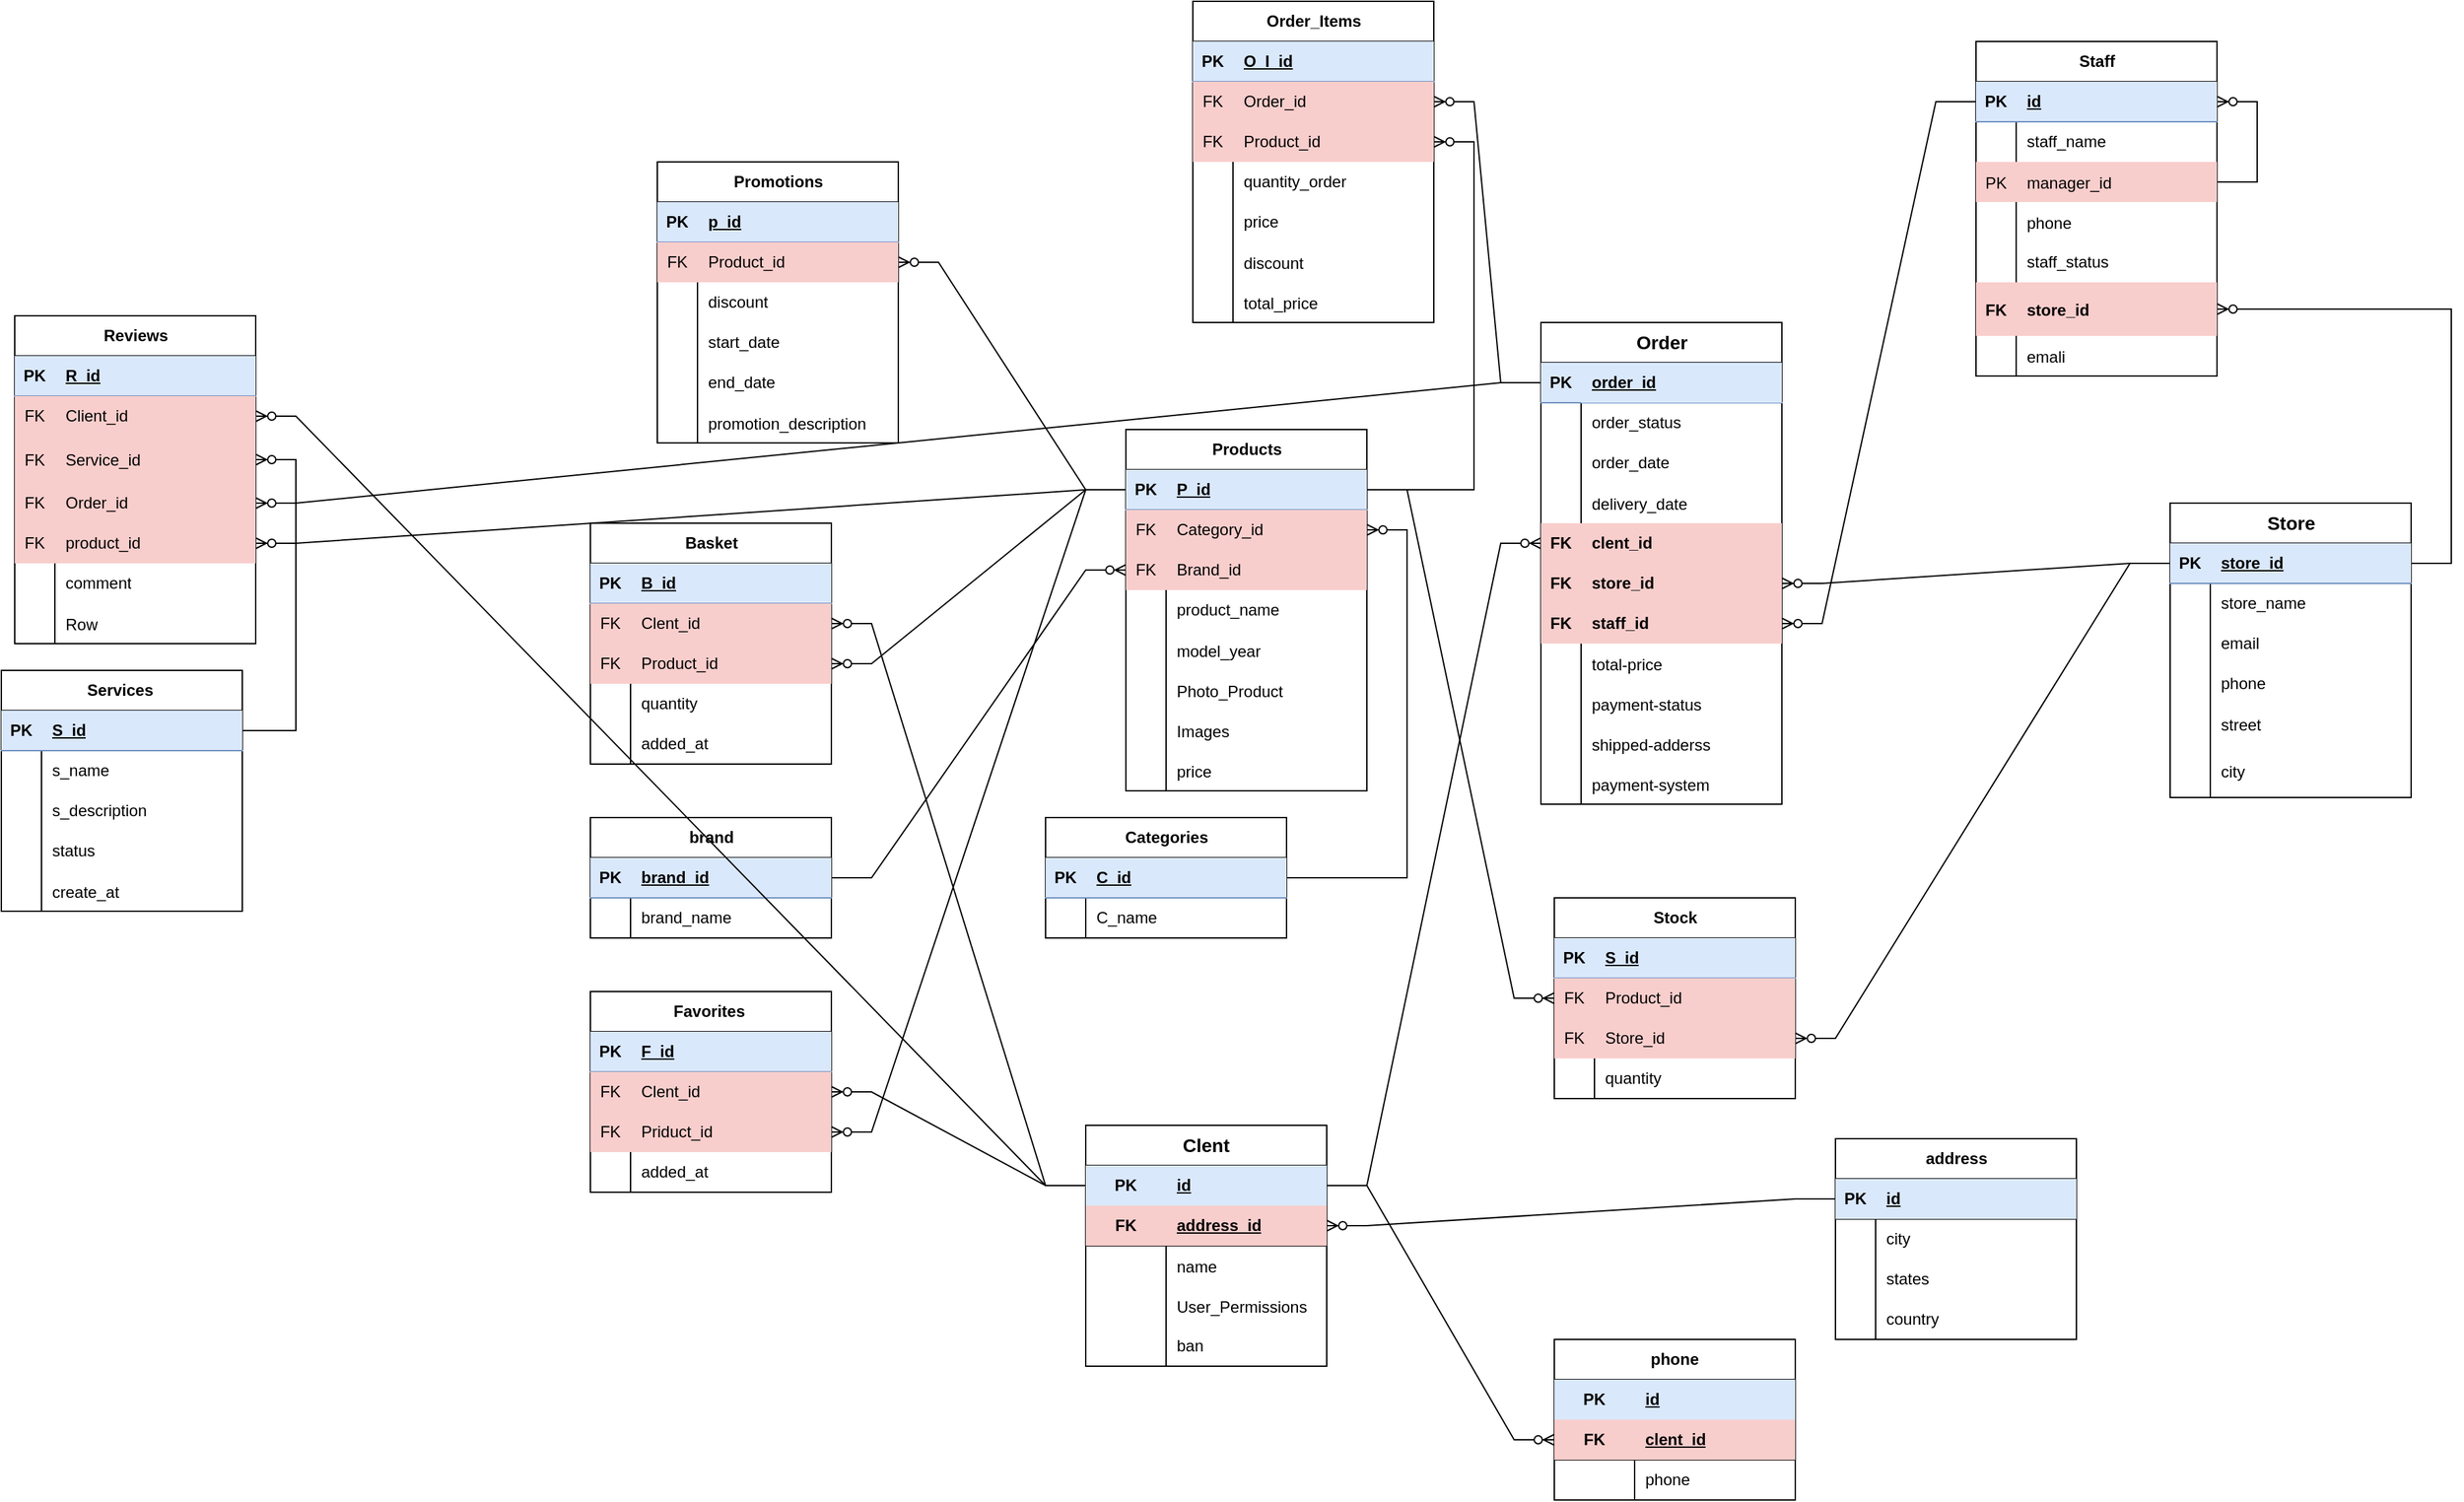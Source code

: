 <mxfile version="26.1.1">
  <diagram name="Page-1" id="zFxxOJdJe8V_3VL8iux7">
    <mxGraphModel dx="4660" dy="2831" grid="1" gridSize="10" guides="1" tooltips="1" connect="1" arrows="1" fold="1" page="1" pageScale="1" pageWidth="850" pageHeight="1100" background="none" math="0" shadow="0">
      <root>
        <mxCell id="0" />
        <mxCell id="1" parent="0" />
        <mxCell id="1csSQQ8nAlI6d5LrPPRQ-17" value="address" style="shape=table;startSize=30;container=1;collapsible=1;childLayout=tableLayout;fixedRows=1;rowLines=0;fontStyle=1;align=center;resizeLast=1;html=1;" parent="1" vertex="1">
          <mxGeometry x="320" y="590" width="180" height="150" as="geometry" />
        </mxCell>
        <mxCell id="1csSQQ8nAlI6d5LrPPRQ-18" value="" style="shape=tableRow;horizontal=0;startSize=0;swimlaneHead=0;swimlaneBody=0;fillColor=none;collapsible=0;dropTarget=0;points=[[0,0.5],[1,0.5]];portConstraint=eastwest;top=0;left=0;right=0;bottom=1;" parent="1csSQQ8nAlI6d5LrPPRQ-17" vertex="1">
          <mxGeometry y="30" width="180" height="30" as="geometry" />
        </mxCell>
        <mxCell id="1csSQQ8nAlI6d5LrPPRQ-19" value="PK" style="shape=partialRectangle;connectable=0;fillColor=#dae8fc;top=0;left=0;bottom=0;right=0;fontStyle=1;overflow=hidden;whiteSpace=wrap;html=1;strokeColor=#6c8ebf;" parent="1csSQQ8nAlI6d5LrPPRQ-18" vertex="1">
          <mxGeometry width="30" height="30" as="geometry">
            <mxRectangle width="30" height="30" as="alternateBounds" />
          </mxGeometry>
        </mxCell>
        <mxCell id="1csSQQ8nAlI6d5LrPPRQ-20" value="id" style="shape=partialRectangle;connectable=0;fillColor=#dae8fc;top=0;left=0;bottom=0;right=0;align=left;spacingLeft=6;fontStyle=5;overflow=hidden;whiteSpace=wrap;html=1;strokeColor=#6c8ebf;" parent="1csSQQ8nAlI6d5LrPPRQ-18" vertex="1">
          <mxGeometry x="30" width="150" height="30" as="geometry">
            <mxRectangle width="150" height="30" as="alternateBounds" />
          </mxGeometry>
        </mxCell>
        <mxCell id="1csSQQ8nAlI6d5LrPPRQ-21" value="" style="shape=tableRow;horizontal=0;startSize=0;swimlaneHead=0;swimlaneBody=0;fillColor=none;collapsible=0;dropTarget=0;points=[[0,0.5],[1,0.5]];portConstraint=eastwest;top=0;left=0;right=0;bottom=0;" parent="1csSQQ8nAlI6d5LrPPRQ-17" vertex="1">
          <mxGeometry y="60" width="180" height="30" as="geometry" />
        </mxCell>
        <mxCell id="1csSQQ8nAlI6d5LrPPRQ-22" value="" style="shape=partialRectangle;connectable=0;fillColor=none;top=0;left=0;bottom=0;right=0;editable=1;overflow=hidden;whiteSpace=wrap;html=1;" parent="1csSQQ8nAlI6d5LrPPRQ-21" vertex="1">
          <mxGeometry width="30" height="30" as="geometry">
            <mxRectangle width="30" height="30" as="alternateBounds" />
          </mxGeometry>
        </mxCell>
        <mxCell id="1csSQQ8nAlI6d5LrPPRQ-23" value="city" style="shape=partialRectangle;connectable=0;fillColor=none;top=0;left=0;bottom=0;right=0;align=left;spacingLeft=6;overflow=hidden;whiteSpace=wrap;html=1;" parent="1csSQQ8nAlI6d5LrPPRQ-21" vertex="1">
          <mxGeometry x="30" width="150" height="30" as="geometry">
            <mxRectangle width="150" height="30" as="alternateBounds" />
          </mxGeometry>
        </mxCell>
        <mxCell id="1csSQQ8nAlI6d5LrPPRQ-24" value="" style="shape=tableRow;horizontal=0;startSize=0;swimlaneHead=0;swimlaneBody=0;fillColor=none;collapsible=0;dropTarget=0;points=[[0,0.5],[1,0.5]];portConstraint=eastwest;top=0;left=0;right=0;bottom=0;" parent="1csSQQ8nAlI6d5LrPPRQ-17" vertex="1">
          <mxGeometry y="90" width="180" height="30" as="geometry" />
        </mxCell>
        <mxCell id="1csSQQ8nAlI6d5LrPPRQ-25" value="" style="shape=partialRectangle;connectable=0;fillColor=none;top=0;left=0;bottom=0;right=0;editable=1;overflow=hidden;whiteSpace=wrap;html=1;" parent="1csSQQ8nAlI6d5LrPPRQ-24" vertex="1">
          <mxGeometry width="30" height="30" as="geometry">
            <mxRectangle width="30" height="30" as="alternateBounds" />
          </mxGeometry>
        </mxCell>
        <mxCell id="1csSQQ8nAlI6d5LrPPRQ-26" value="states" style="shape=partialRectangle;connectable=0;fillColor=none;top=0;left=0;bottom=0;right=0;align=left;spacingLeft=6;overflow=hidden;whiteSpace=wrap;html=1;" parent="1csSQQ8nAlI6d5LrPPRQ-24" vertex="1">
          <mxGeometry x="30" width="150" height="30" as="geometry">
            <mxRectangle width="150" height="30" as="alternateBounds" />
          </mxGeometry>
        </mxCell>
        <mxCell id="1csSQQ8nAlI6d5LrPPRQ-27" value="" style="shape=tableRow;horizontal=0;startSize=0;swimlaneHead=0;swimlaneBody=0;fillColor=none;collapsible=0;dropTarget=0;points=[[0,0.5],[1,0.5]];portConstraint=eastwest;top=0;left=0;right=0;bottom=0;" parent="1csSQQ8nAlI6d5LrPPRQ-17" vertex="1">
          <mxGeometry y="120" width="180" height="30" as="geometry" />
        </mxCell>
        <mxCell id="1csSQQ8nAlI6d5LrPPRQ-28" value="" style="shape=partialRectangle;connectable=0;fillColor=none;top=0;left=0;bottom=0;right=0;editable=1;overflow=hidden;whiteSpace=wrap;html=1;" parent="1csSQQ8nAlI6d5LrPPRQ-27" vertex="1">
          <mxGeometry width="30" height="30" as="geometry">
            <mxRectangle width="30" height="30" as="alternateBounds" />
          </mxGeometry>
        </mxCell>
        <mxCell id="1csSQQ8nAlI6d5LrPPRQ-29" value="country" style="shape=partialRectangle;connectable=0;fillColor=none;top=0;left=0;bottom=0;right=0;align=left;spacingLeft=6;overflow=hidden;whiteSpace=wrap;html=1;" parent="1csSQQ8nAlI6d5LrPPRQ-27" vertex="1">
          <mxGeometry x="30" width="150" height="30" as="geometry">
            <mxRectangle width="150" height="30" as="alternateBounds" />
          </mxGeometry>
        </mxCell>
        <mxCell id="1csSQQ8nAlI6d5LrPPRQ-46" value="" style="edgeStyle=entityRelationEdgeStyle;fontSize=12;html=1;endArrow=ERzeroToMany;endFill=1;rounded=0;" parent="1" source="1csSQQ8nAlI6d5LrPPRQ-18" target="1csSQQ8nAlI6d5LrPPRQ-37" edge="1">
          <mxGeometry width="100" height="100" relative="1" as="geometry">
            <mxPoint x="40" y="250" as="sourcePoint" />
            <mxPoint x="220" y="-50" as="targetPoint" />
            <Array as="points">
              <mxPoint x="130" y="-70" />
            </Array>
          </mxGeometry>
        </mxCell>
        <mxCell id="1csSQQ8nAlI6d5LrPPRQ-33" value="&lt;h3&gt;Clent&lt;/h3&gt;" style="shape=table;startSize=30;container=1;collapsible=1;childLayout=tableLayout;fixedRows=1;rowLines=0;fontStyle=1;align=center;resizeLast=1;html=1;whiteSpace=wrap;" parent="1" vertex="1">
          <mxGeometry x="-240" y="580" width="180" height="180" as="geometry" />
        </mxCell>
        <mxCell id="1csSQQ8nAlI6d5LrPPRQ-34" value="" style="shape=tableRow;horizontal=0;startSize=0;swimlaneHead=0;swimlaneBody=0;fillColor=none;collapsible=0;dropTarget=0;points=[[0,0.5],[1,0.5]];portConstraint=eastwest;top=0;left=0;right=0;bottom=0;html=1;" parent="1csSQQ8nAlI6d5LrPPRQ-33" vertex="1">
          <mxGeometry y="30" width="180" height="30" as="geometry" />
        </mxCell>
        <mxCell id="1csSQQ8nAlI6d5LrPPRQ-35" value="PK" style="shape=partialRectangle;connectable=0;fillColor=#dae8fc;top=0;left=0;bottom=0;right=0;fontStyle=1;overflow=hidden;html=1;whiteSpace=wrap;strokeColor=#6c8ebf;" parent="1csSQQ8nAlI6d5LrPPRQ-34" vertex="1">
          <mxGeometry width="60" height="30" as="geometry">
            <mxRectangle width="60" height="30" as="alternateBounds" />
          </mxGeometry>
        </mxCell>
        <mxCell id="1csSQQ8nAlI6d5LrPPRQ-36" value="id" style="shape=partialRectangle;connectable=0;fillColor=#dae8fc;top=0;left=0;bottom=0;right=0;align=left;spacingLeft=6;fontStyle=5;overflow=hidden;html=1;whiteSpace=wrap;strokeColor=#6c8ebf;" parent="1csSQQ8nAlI6d5LrPPRQ-34" vertex="1">
          <mxGeometry x="60" width="120" height="30" as="geometry">
            <mxRectangle width="120" height="30" as="alternateBounds" />
          </mxGeometry>
        </mxCell>
        <mxCell id="1csSQQ8nAlI6d5LrPPRQ-37" value="" style="shape=tableRow;horizontal=0;startSize=0;swimlaneHead=0;swimlaneBody=0;fillColor=none;collapsible=0;dropTarget=0;points=[[0,0.5],[1,0.5]];portConstraint=eastwest;top=0;left=0;right=0;bottom=1;html=1;" parent="1csSQQ8nAlI6d5LrPPRQ-33" vertex="1">
          <mxGeometry y="60" width="180" height="30" as="geometry" />
        </mxCell>
        <mxCell id="1csSQQ8nAlI6d5LrPPRQ-38" value="FK" style="shape=partialRectangle;connectable=0;fillColor=#f8cecc;top=0;left=0;bottom=0;right=0;fontStyle=1;overflow=hidden;html=1;whiteSpace=wrap;strokeColor=#b85450;" parent="1csSQQ8nAlI6d5LrPPRQ-37" vertex="1">
          <mxGeometry width="60" height="30" as="geometry">
            <mxRectangle width="60" height="30" as="alternateBounds" />
          </mxGeometry>
        </mxCell>
        <mxCell id="1csSQQ8nAlI6d5LrPPRQ-39" value="address_id" style="shape=partialRectangle;connectable=0;fillColor=#f8cecc;top=0;left=0;bottom=0;right=0;align=left;spacingLeft=6;fontStyle=5;overflow=hidden;html=1;whiteSpace=wrap;strokeColor=#b85450;" parent="1csSQQ8nAlI6d5LrPPRQ-37" vertex="1">
          <mxGeometry x="60" width="120" height="30" as="geometry">
            <mxRectangle width="120" height="30" as="alternateBounds" />
          </mxGeometry>
        </mxCell>
        <mxCell id="1csSQQ8nAlI6d5LrPPRQ-54" value="" style="shape=tableRow;horizontal=0;startSize=0;swimlaneHead=0;swimlaneBody=0;fillColor=none;collapsible=0;dropTarget=0;points=[[0,0.5],[1,0.5]];portConstraint=eastwest;top=0;left=0;right=0;bottom=0;" parent="1csSQQ8nAlI6d5LrPPRQ-33" vertex="1">
          <mxGeometry y="90" width="180" height="30" as="geometry" />
        </mxCell>
        <mxCell id="1csSQQ8nAlI6d5LrPPRQ-55" value="" style="shape=partialRectangle;connectable=0;fillColor=none;top=0;left=0;bottom=0;right=0;editable=1;overflow=hidden;" parent="1csSQQ8nAlI6d5LrPPRQ-54" vertex="1">
          <mxGeometry width="60" height="30" as="geometry">
            <mxRectangle width="60" height="30" as="alternateBounds" />
          </mxGeometry>
        </mxCell>
        <mxCell id="1csSQQ8nAlI6d5LrPPRQ-56" value="name" style="shape=partialRectangle;connectable=0;fillColor=none;top=0;left=0;bottom=0;right=0;align=left;spacingLeft=6;overflow=hidden;" parent="1csSQQ8nAlI6d5LrPPRQ-54" vertex="1">
          <mxGeometry x="60" width="120" height="30" as="geometry">
            <mxRectangle width="120" height="30" as="alternateBounds" />
          </mxGeometry>
        </mxCell>
        <mxCell id="1csSQQ8nAlI6d5LrPPRQ-50" value="" style="shape=tableRow;horizontal=0;startSize=0;swimlaneHead=0;swimlaneBody=0;fillColor=none;collapsible=0;dropTarget=0;points=[[0,0.5],[1,0.5]];portConstraint=eastwest;top=0;left=0;right=0;bottom=0;" parent="1csSQQ8nAlI6d5LrPPRQ-33" vertex="1">
          <mxGeometry y="120" width="180" height="30" as="geometry" />
        </mxCell>
        <mxCell id="1csSQQ8nAlI6d5LrPPRQ-51" value="" style="shape=partialRectangle;connectable=0;fillColor=none;top=0;left=0;bottom=0;right=0;editable=1;overflow=hidden;" parent="1csSQQ8nAlI6d5LrPPRQ-50" vertex="1">
          <mxGeometry width="60" height="30" as="geometry">
            <mxRectangle width="60" height="30" as="alternateBounds" />
          </mxGeometry>
        </mxCell>
        <mxCell id="1csSQQ8nAlI6d5LrPPRQ-52" value="User_Permissions" style="shape=partialRectangle;connectable=0;fillColor=none;top=0;left=0;bottom=0;right=0;align=left;spacingLeft=6;overflow=hidden;" parent="1csSQQ8nAlI6d5LrPPRQ-50" vertex="1">
          <mxGeometry x="60" width="120" height="30" as="geometry">
            <mxRectangle width="120" height="30" as="alternateBounds" />
          </mxGeometry>
        </mxCell>
        <mxCell id="1csSQQ8nAlI6d5LrPPRQ-43" value="" style="shape=tableRow;horizontal=0;startSize=0;swimlaneHead=0;swimlaneBody=0;fillColor=none;collapsible=0;dropTarget=0;points=[[0,0.5],[1,0.5]];portConstraint=eastwest;top=0;left=0;right=0;bottom=0;html=1;" parent="1csSQQ8nAlI6d5LrPPRQ-33" vertex="1">
          <mxGeometry y="150" width="180" height="30" as="geometry" />
        </mxCell>
        <mxCell id="1csSQQ8nAlI6d5LrPPRQ-44" value="" style="shape=partialRectangle;connectable=0;fillColor=none;top=0;left=0;bottom=0;right=0;editable=1;overflow=hidden;html=1;whiteSpace=wrap;" parent="1csSQQ8nAlI6d5LrPPRQ-43" vertex="1">
          <mxGeometry width="60" height="30" as="geometry">
            <mxRectangle width="60" height="30" as="alternateBounds" />
          </mxGeometry>
        </mxCell>
        <mxCell id="1csSQQ8nAlI6d5LrPPRQ-45" value="ban" style="shape=partialRectangle;connectable=0;fillColor=none;top=0;left=0;bottom=0;right=0;align=left;spacingLeft=6;overflow=hidden;html=1;whiteSpace=wrap;" parent="1csSQQ8nAlI6d5LrPPRQ-43" vertex="1">
          <mxGeometry x="60" width="120" height="30" as="geometry">
            <mxRectangle width="120" height="30" as="alternateBounds" />
          </mxGeometry>
        </mxCell>
        <mxCell id="1csSQQ8nAlI6d5LrPPRQ-61" value="phone" style="shape=table;startSize=30;container=1;collapsible=1;childLayout=tableLayout;fixedRows=1;rowLines=0;fontStyle=1;align=center;resizeLast=1;html=1;whiteSpace=wrap;" parent="1" vertex="1">
          <mxGeometry x="110" y="740" width="180" height="120" as="geometry" />
        </mxCell>
        <mxCell id="1csSQQ8nAlI6d5LrPPRQ-62" value="" style="shape=tableRow;horizontal=0;startSize=0;swimlaneHead=0;swimlaneBody=0;fillColor=none;collapsible=0;dropTarget=0;points=[[0,0.5],[1,0.5]];portConstraint=eastwest;top=0;left=0;right=0;bottom=0;html=1;" parent="1csSQQ8nAlI6d5LrPPRQ-61" vertex="1">
          <mxGeometry y="30" width="180" height="30" as="geometry" />
        </mxCell>
        <mxCell id="1csSQQ8nAlI6d5LrPPRQ-63" value="PK" style="shape=partialRectangle;connectable=0;fillColor=#dae8fc;top=0;left=0;bottom=0;right=0;fontStyle=1;overflow=hidden;html=1;whiteSpace=wrap;strokeColor=#6c8ebf;" parent="1csSQQ8nAlI6d5LrPPRQ-62" vertex="1">
          <mxGeometry width="60" height="30" as="geometry">
            <mxRectangle width="60" height="30" as="alternateBounds" />
          </mxGeometry>
        </mxCell>
        <mxCell id="1csSQQ8nAlI6d5LrPPRQ-64" value="id" style="shape=partialRectangle;connectable=0;fillColor=#dae8fc;top=0;left=0;bottom=0;right=0;align=left;spacingLeft=6;fontStyle=5;overflow=hidden;html=1;whiteSpace=wrap;strokeColor=#6c8ebf;" parent="1csSQQ8nAlI6d5LrPPRQ-62" vertex="1">
          <mxGeometry x="60" width="120" height="30" as="geometry">
            <mxRectangle width="120" height="30" as="alternateBounds" />
          </mxGeometry>
        </mxCell>
        <mxCell id="1csSQQ8nAlI6d5LrPPRQ-65" value="" style="shape=tableRow;horizontal=0;startSize=0;swimlaneHead=0;swimlaneBody=0;fillColor=none;collapsible=0;dropTarget=0;points=[[0,0.5],[1,0.5]];portConstraint=eastwest;top=0;left=0;right=0;bottom=1;html=1;" parent="1csSQQ8nAlI6d5LrPPRQ-61" vertex="1">
          <mxGeometry y="60" width="180" height="30" as="geometry" />
        </mxCell>
        <mxCell id="1csSQQ8nAlI6d5LrPPRQ-66" value="FK" style="shape=partialRectangle;connectable=0;fillColor=#f8cecc;top=0;left=0;bottom=0;right=0;fontStyle=1;overflow=hidden;html=1;whiteSpace=wrap;strokeColor=#b85450;" parent="1csSQQ8nAlI6d5LrPPRQ-65" vertex="1">
          <mxGeometry width="60" height="30" as="geometry">
            <mxRectangle width="60" height="30" as="alternateBounds" />
          </mxGeometry>
        </mxCell>
        <mxCell id="1csSQQ8nAlI6d5LrPPRQ-67" value="clent_id" style="shape=partialRectangle;connectable=0;fillColor=#f8cecc;top=0;left=0;bottom=0;right=0;align=left;spacingLeft=6;fontStyle=5;overflow=hidden;html=1;whiteSpace=wrap;strokeColor=#b85450;" parent="1csSQQ8nAlI6d5LrPPRQ-65" vertex="1">
          <mxGeometry x="60" width="120" height="30" as="geometry">
            <mxRectangle width="120" height="30" as="alternateBounds" />
          </mxGeometry>
        </mxCell>
        <mxCell id="1csSQQ8nAlI6d5LrPPRQ-68" value="" style="shape=tableRow;horizontal=0;startSize=0;swimlaneHead=0;swimlaneBody=0;fillColor=none;collapsible=0;dropTarget=0;points=[[0,0.5],[1,0.5]];portConstraint=eastwest;top=0;left=0;right=0;bottom=0;html=1;" parent="1csSQQ8nAlI6d5LrPPRQ-61" vertex="1">
          <mxGeometry y="90" width="180" height="30" as="geometry" />
        </mxCell>
        <mxCell id="1csSQQ8nAlI6d5LrPPRQ-69" value="" style="shape=partialRectangle;connectable=0;fillColor=none;top=0;left=0;bottom=0;right=0;editable=1;overflow=hidden;html=1;whiteSpace=wrap;" parent="1csSQQ8nAlI6d5LrPPRQ-68" vertex="1">
          <mxGeometry width="60" height="30" as="geometry">
            <mxRectangle width="60" height="30" as="alternateBounds" />
          </mxGeometry>
        </mxCell>
        <mxCell id="1csSQQ8nAlI6d5LrPPRQ-70" value="phone" style="shape=partialRectangle;connectable=0;fillColor=none;top=0;left=0;bottom=0;right=0;align=left;spacingLeft=6;overflow=hidden;html=1;whiteSpace=wrap;" parent="1csSQQ8nAlI6d5LrPPRQ-68" vertex="1">
          <mxGeometry x="60" width="120" height="30" as="geometry">
            <mxRectangle width="120" height="30" as="alternateBounds" />
          </mxGeometry>
        </mxCell>
        <mxCell id="1csSQQ8nAlI6d5LrPPRQ-74" value="" style="edgeStyle=entityRelationEdgeStyle;fontSize=12;html=1;endArrow=ERzeroToMany;endFill=1;rounded=0;" parent="1" source="1csSQQ8nAlI6d5LrPPRQ-34" target="1csSQQ8nAlI6d5LrPPRQ-65" edge="1">
          <mxGeometry width="100" height="100" relative="1" as="geometry">
            <mxPoint x="130" y="140" as="sourcePoint" />
            <mxPoint x="230" y="40" as="targetPoint" />
          </mxGeometry>
        </mxCell>
        <mxCell id="iqq_JIf5we2sCBFQcWLj-32" value="" style="edgeStyle=entityRelationEdgeStyle;fontSize=12;html=1;endArrow=ERzeroToMany;endFill=1;rounded=0;" parent="1" source="1csSQQ8nAlI6d5LrPPRQ-34" target="iqq_JIf5we2sCBFQcWLj-76" edge="1">
          <mxGeometry width="100" height="100" relative="1" as="geometry">
            <mxPoint x="100" y="430" as="sourcePoint" />
            <mxPoint x="150" y="195" as="targetPoint" />
          </mxGeometry>
        </mxCell>
        <mxCell id="iqq_JIf5we2sCBFQcWLj-57" value="&lt;h3 style=&quot;text-wrap-mode: wrap;&quot;&gt;Order&lt;/h3&gt;" style="shape=table;startSize=30;container=1;collapsible=1;childLayout=tableLayout;fixedRows=1;rowLines=0;fontStyle=1;align=center;resizeLast=1;html=1;" parent="1" vertex="1">
          <mxGeometry x="100" y="-20" width="180" height="360" as="geometry" />
        </mxCell>
        <mxCell id="iqq_JIf5we2sCBFQcWLj-58" value="" style="shape=tableRow;horizontal=0;startSize=0;swimlaneHead=0;swimlaneBody=0;fillColor=#dae8fc;collapsible=0;dropTarget=0;points=[[0,0.5],[1,0.5]];portConstraint=eastwest;top=0;left=0;right=0;bottom=1;strokeColor=#6c8ebf;" parent="iqq_JIf5we2sCBFQcWLj-57" vertex="1">
          <mxGeometry y="30" width="180" height="30" as="geometry" />
        </mxCell>
        <mxCell id="iqq_JIf5we2sCBFQcWLj-59" value="PK" style="shape=partialRectangle;connectable=0;fillColor=none;top=0;left=0;bottom=0;right=0;fontStyle=1;overflow=hidden;whiteSpace=wrap;html=1;" parent="iqq_JIf5we2sCBFQcWLj-58" vertex="1">
          <mxGeometry width="30" height="30" as="geometry">
            <mxRectangle width="30" height="30" as="alternateBounds" />
          </mxGeometry>
        </mxCell>
        <mxCell id="iqq_JIf5we2sCBFQcWLj-60" value="order_id" style="shape=partialRectangle;connectable=0;fillColor=#dae8fc;top=0;left=0;bottom=0;right=0;align=left;spacingLeft=6;fontStyle=5;overflow=hidden;whiteSpace=wrap;html=1;strokeColor=#6c8ebf;" parent="iqq_JIf5we2sCBFQcWLj-58" vertex="1">
          <mxGeometry x="30" width="150" height="30" as="geometry">
            <mxRectangle width="150" height="30" as="alternateBounds" />
          </mxGeometry>
        </mxCell>
        <mxCell id="iqq_JIf5we2sCBFQcWLj-61" value="" style="shape=tableRow;horizontal=0;startSize=0;swimlaneHead=0;swimlaneBody=0;fillColor=none;collapsible=0;dropTarget=0;points=[[0,0.5],[1,0.5]];portConstraint=eastwest;top=0;left=0;right=0;bottom=0;" parent="iqq_JIf5we2sCBFQcWLj-57" vertex="1">
          <mxGeometry y="60" width="180" height="30" as="geometry" />
        </mxCell>
        <mxCell id="iqq_JIf5we2sCBFQcWLj-62" value="" style="shape=partialRectangle;connectable=0;fillColor=none;top=0;left=0;bottom=0;right=0;editable=1;overflow=hidden;whiteSpace=wrap;html=1;" parent="iqq_JIf5we2sCBFQcWLj-61" vertex="1">
          <mxGeometry width="30" height="30" as="geometry">
            <mxRectangle width="30" height="30" as="alternateBounds" />
          </mxGeometry>
        </mxCell>
        <mxCell id="iqq_JIf5we2sCBFQcWLj-63" value="order_status" style="shape=partialRectangle;connectable=0;fillColor=none;top=0;left=0;bottom=0;right=0;align=left;spacingLeft=6;overflow=hidden;whiteSpace=wrap;html=1;" parent="iqq_JIf5we2sCBFQcWLj-61" vertex="1">
          <mxGeometry x="30" width="150" height="30" as="geometry">
            <mxRectangle width="150" height="30" as="alternateBounds" />
          </mxGeometry>
        </mxCell>
        <mxCell id="iqq_JIf5we2sCBFQcWLj-64" value="" style="shape=tableRow;horizontal=0;startSize=0;swimlaneHead=0;swimlaneBody=0;fillColor=none;collapsible=0;dropTarget=0;points=[[0,0.5],[1,0.5]];portConstraint=eastwest;top=0;left=0;right=0;bottom=0;" parent="iqq_JIf5we2sCBFQcWLj-57" vertex="1">
          <mxGeometry y="90" width="180" height="30" as="geometry" />
        </mxCell>
        <mxCell id="iqq_JIf5we2sCBFQcWLj-65" value="" style="shape=partialRectangle;connectable=0;fillColor=none;top=0;left=0;bottom=0;right=0;editable=1;overflow=hidden;whiteSpace=wrap;html=1;" parent="iqq_JIf5we2sCBFQcWLj-64" vertex="1">
          <mxGeometry width="30" height="30" as="geometry">
            <mxRectangle width="30" height="30" as="alternateBounds" />
          </mxGeometry>
        </mxCell>
        <mxCell id="iqq_JIf5we2sCBFQcWLj-66" value="order_date" style="shape=partialRectangle;connectable=0;fillColor=none;top=0;left=0;bottom=0;right=0;align=left;spacingLeft=6;overflow=hidden;whiteSpace=wrap;html=1;" parent="iqq_JIf5we2sCBFQcWLj-64" vertex="1">
          <mxGeometry x="30" width="150" height="30" as="geometry">
            <mxRectangle width="150" height="30" as="alternateBounds" />
          </mxGeometry>
        </mxCell>
        <mxCell id="iqq_JIf5we2sCBFQcWLj-70" value="" style="shape=tableRow;horizontal=0;startSize=0;swimlaneHead=0;swimlaneBody=0;fillColor=none;collapsible=0;dropTarget=0;points=[[0,0.5],[1,0.5]];portConstraint=eastwest;top=0;left=0;right=0;bottom=0;" parent="iqq_JIf5we2sCBFQcWLj-57" vertex="1">
          <mxGeometry y="120" width="180" height="30" as="geometry" />
        </mxCell>
        <mxCell id="iqq_JIf5we2sCBFQcWLj-71" value="" style="shape=partialRectangle;connectable=0;fillColor=none;top=0;left=0;bottom=0;right=0;editable=1;overflow=hidden;" parent="iqq_JIf5we2sCBFQcWLj-70" vertex="1">
          <mxGeometry width="30" height="30" as="geometry">
            <mxRectangle width="30" height="30" as="alternateBounds" />
          </mxGeometry>
        </mxCell>
        <mxCell id="iqq_JIf5we2sCBFQcWLj-72" value="delivery_date" style="shape=partialRectangle;connectable=0;fillColor=none;top=0;left=0;bottom=0;right=0;align=left;spacingLeft=6;overflow=hidden;" parent="iqq_JIf5we2sCBFQcWLj-70" vertex="1">
          <mxGeometry x="30" width="150" height="30" as="geometry">
            <mxRectangle width="150" height="30" as="alternateBounds" />
          </mxGeometry>
        </mxCell>
        <mxCell id="iqq_JIf5we2sCBFQcWLj-76" value="" style="shape=tableRow;horizontal=0;startSize=0;swimlaneHead=0;swimlaneBody=0;fillColor=#f8cecc;collapsible=0;dropTarget=0;points=[[0,0.5],[1,0.5]];portConstraint=eastwest;top=0;left=0;right=0;bottom=0;strokeColor=#b85450;" parent="iqq_JIf5we2sCBFQcWLj-57" vertex="1">
          <mxGeometry y="150" width="180" height="30" as="geometry" />
        </mxCell>
        <mxCell id="iqq_JIf5we2sCBFQcWLj-77" value="&lt;b&gt;FK&lt;/b&gt;" style="shape=partialRectangle;connectable=0;fillColor=none;top=0;left=0;bottom=0;right=0;fontStyle=0;overflow=hidden;whiteSpace=wrap;html=1;" parent="iqq_JIf5we2sCBFQcWLj-76" vertex="1">
          <mxGeometry width="30" height="30" as="geometry">
            <mxRectangle width="30" height="30" as="alternateBounds" />
          </mxGeometry>
        </mxCell>
        <mxCell id="iqq_JIf5we2sCBFQcWLj-78" value="&lt;b&gt;clent_id&lt;/b&gt;" style="shape=partialRectangle;connectable=0;fillColor=none;top=0;left=0;bottom=0;right=0;align=left;spacingLeft=6;fontStyle=0;overflow=hidden;whiteSpace=wrap;html=1;" parent="iqq_JIf5we2sCBFQcWLj-76" vertex="1">
          <mxGeometry x="30" width="150" height="30" as="geometry">
            <mxRectangle width="150" height="30" as="alternateBounds" />
          </mxGeometry>
        </mxCell>
        <mxCell id="iqq_JIf5we2sCBFQcWLj-73" value="" style="shape=tableRow;horizontal=0;startSize=0;swimlaneHead=0;swimlaneBody=0;fillColor=#f8cecc;collapsible=0;dropTarget=0;points=[[0,0.5],[1,0.5]];portConstraint=eastwest;top=0;left=0;right=0;bottom=0;strokeColor=#b85450;" parent="iqq_JIf5we2sCBFQcWLj-57" vertex="1">
          <mxGeometry y="180" width="180" height="30" as="geometry" />
        </mxCell>
        <mxCell id="iqq_JIf5we2sCBFQcWLj-74" value="&lt;b&gt;FK&lt;/b&gt;" style="shape=partialRectangle;connectable=0;fillColor=none;top=0;left=0;bottom=0;right=0;fontStyle=0;overflow=hidden;whiteSpace=wrap;html=1;" parent="iqq_JIf5we2sCBFQcWLj-73" vertex="1">
          <mxGeometry width="30" height="30" as="geometry">
            <mxRectangle width="30" height="30" as="alternateBounds" />
          </mxGeometry>
        </mxCell>
        <mxCell id="iqq_JIf5we2sCBFQcWLj-75" value="&lt;b&gt;store_id&lt;/b&gt;" style="shape=partialRectangle;connectable=0;fillColor=none;top=0;left=0;bottom=0;right=0;align=left;spacingLeft=6;fontStyle=0;overflow=hidden;whiteSpace=wrap;html=1;shadow=0;verticalAlign=middle;" parent="iqq_JIf5we2sCBFQcWLj-73" vertex="1">
          <mxGeometry x="30" width="150" height="30" as="geometry">
            <mxRectangle width="150" height="30" as="alternateBounds" />
          </mxGeometry>
        </mxCell>
        <mxCell id="iqq_JIf5we2sCBFQcWLj-79" value="" style="shape=tableRow;horizontal=0;startSize=0;swimlaneHead=0;swimlaneBody=0;fillColor=#f8cecc;collapsible=0;dropTarget=0;points=[[0,0.5],[1,0.5]];portConstraint=eastwest;top=0;left=0;right=0;bottom=0;strokeColor=#b85450;" parent="iqq_JIf5we2sCBFQcWLj-57" vertex="1">
          <mxGeometry y="210" width="180" height="30" as="geometry" />
        </mxCell>
        <mxCell id="iqq_JIf5we2sCBFQcWLj-80" value="&lt;b&gt;FK&lt;/b&gt;" style="shape=partialRectangle;connectable=0;fillColor=none;top=0;left=0;bottom=0;right=0;fontStyle=0;overflow=hidden;whiteSpace=wrap;html=1;" parent="iqq_JIf5we2sCBFQcWLj-79" vertex="1">
          <mxGeometry width="30" height="30" as="geometry">
            <mxRectangle width="30" height="30" as="alternateBounds" />
          </mxGeometry>
        </mxCell>
        <mxCell id="iqq_JIf5we2sCBFQcWLj-81" value="&lt;b&gt;staff_id&lt;/b&gt;" style="shape=partialRectangle;connectable=0;fillColor=none;top=0;left=0;bottom=0;right=0;align=left;spacingLeft=6;fontStyle=0;overflow=hidden;whiteSpace=wrap;html=1;" parent="iqq_JIf5we2sCBFQcWLj-79" vertex="1">
          <mxGeometry x="30" width="150" height="30" as="geometry">
            <mxRectangle width="150" height="30" as="alternateBounds" />
          </mxGeometry>
        </mxCell>
        <mxCell id="Jfvl8fKgz3qT89-y-cAG-153" value="" style="shape=tableRow;horizontal=0;startSize=0;swimlaneHead=0;swimlaneBody=0;fillColor=none;collapsible=0;dropTarget=0;points=[[0,0.5],[1,0.5]];portConstraint=eastwest;top=0;left=0;right=0;bottom=0;" parent="iqq_JIf5we2sCBFQcWLj-57" vertex="1">
          <mxGeometry y="240" width="180" height="30" as="geometry" />
        </mxCell>
        <mxCell id="Jfvl8fKgz3qT89-y-cAG-154" value="" style="shape=partialRectangle;connectable=0;fillColor=none;top=0;left=0;bottom=0;right=0;editable=1;overflow=hidden;" parent="Jfvl8fKgz3qT89-y-cAG-153" vertex="1">
          <mxGeometry width="30" height="30" as="geometry">
            <mxRectangle width="30" height="30" as="alternateBounds" />
          </mxGeometry>
        </mxCell>
        <mxCell id="Jfvl8fKgz3qT89-y-cAG-155" value="total-price" style="shape=partialRectangle;connectable=0;fillColor=none;top=0;left=0;bottom=0;right=0;align=left;spacingLeft=6;overflow=hidden;" parent="Jfvl8fKgz3qT89-y-cAG-153" vertex="1">
          <mxGeometry x="30" width="150" height="30" as="geometry">
            <mxRectangle width="150" height="30" as="alternateBounds" />
          </mxGeometry>
        </mxCell>
        <mxCell id="Jfvl8fKgz3qT89-y-cAG-176" value="" style="shape=tableRow;horizontal=0;startSize=0;swimlaneHead=0;swimlaneBody=0;fillColor=none;collapsible=0;dropTarget=0;points=[[0,0.5],[1,0.5]];portConstraint=eastwest;top=0;left=0;right=0;bottom=0;" parent="iqq_JIf5we2sCBFQcWLj-57" vertex="1">
          <mxGeometry y="270" width="180" height="30" as="geometry" />
        </mxCell>
        <mxCell id="Jfvl8fKgz3qT89-y-cAG-177" value="" style="shape=partialRectangle;connectable=0;fillColor=none;top=0;left=0;bottom=0;right=0;editable=1;overflow=hidden;" parent="Jfvl8fKgz3qT89-y-cAG-176" vertex="1">
          <mxGeometry width="30" height="30" as="geometry">
            <mxRectangle width="30" height="30" as="alternateBounds" />
          </mxGeometry>
        </mxCell>
        <mxCell id="Jfvl8fKgz3qT89-y-cAG-178" value="payment-status" style="shape=partialRectangle;connectable=0;fillColor=none;top=0;left=0;bottom=0;right=0;align=left;spacingLeft=6;overflow=hidden;" parent="Jfvl8fKgz3qT89-y-cAG-176" vertex="1">
          <mxGeometry x="30" width="150" height="30" as="geometry">
            <mxRectangle width="150" height="30" as="alternateBounds" />
          </mxGeometry>
        </mxCell>
        <mxCell id="Jfvl8fKgz3qT89-y-cAG-179" value="" style="shape=tableRow;horizontal=0;startSize=0;swimlaneHead=0;swimlaneBody=0;fillColor=none;collapsible=0;dropTarget=0;points=[[0,0.5],[1,0.5]];portConstraint=eastwest;top=0;left=0;right=0;bottom=0;" parent="iqq_JIf5we2sCBFQcWLj-57" vertex="1">
          <mxGeometry y="300" width="180" height="30" as="geometry" />
        </mxCell>
        <mxCell id="Jfvl8fKgz3qT89-y-cAG-180" value="" style="shape=partialRectangle;connectable=0;fillColor=none;top=0;left=0;bottom=0;right=0;editable=1;overflow=hidden;" parent="Jfvl8fKgz3qT89-y-cAG-179" vertex="1">
          <mxGeometry width="30" height="30" as="geometry">
            <mxRectangle width="30" height="30" as="alternateBounds" />
          </mxGeometry>
        </mxCell>
        <mxCell id="Jfvl8fKgz3qT89-y-cAG-181" value="shipped-adderss" style="shape=partialRectangle;connectable=0;fillColor=none;top=0;left=0;bottom=0;right=0;align=left;spacingLeft=6;overflow=hidden;" parent="Jfvl8fKgz3qT89-y-cAG-179" vertex="1">
          <mxGeometry x="30" width="150" height="30" as="geometry">
            <mxRectangle width="150" height="30" as="alternateBounds" />
          </mxGeometry>
        </mxCell>
        <mxCell id="Jfvl8fKgz3qT89-y-cAG-182" value="" style="shape=tableRow;horizontal=0;startSize=0;swimlaneHead=0;swimlaneBody=0;fillColor=none;collapsible=0;dropTarget=0;points=[[0,0.5],[1,0.5]];portConstraint=eastwest;top=0;left=0;right=0;bottom=0;" parent="iqq_JIf5we2sCBFQcWLj-57" vertex="1">
          <mxGeometry y="330" width="180" height="30" as="geometry" />
        </mxCell>
        <mxCell id="Jfvl8fKgz3qT89-y-cAG-183" value="" style="shape=partialRectangle;connectable=0;fillColor=none;top=0;left=0;bottom=0;right=0;editable=1;overflow=hidden;" parent="Jfvl8fKgz3qT89-y-cAG-182" vertex="1">
          <mxGeometry width="30" height="30" as="geometry">
            <mxRectangle width="30" height="30" as="alternateBounds" />
          </mxGeometry>
        </mxCell>
        <mxCell id="Jfvl8fKgz3qT89-y-cAG-184" value="payment-system" style="shape=partialRectangle;connectable=0;fillColor=none;top=0;left=0;bottom=0;right=0;align=left;spacingLeft=6;overflow=hidden;" parent="Jfvl8fKgz3qT89-y-cAG-182" vertex="1">
          <mxGeometry x="30" width="150" height="30" as="geometry">
            <mxRectangle width="150" height="30" as="alternateBounds" />
          </mxGeometry>
        </mxCell>
        <mxCell id="iqq_JIf5we2sCBFQcWLj-83" value="Staff" style="shape=table;startSize=30;container=1;collapsible=1;childLayout=tableLayout;fixedRows=1;rowLines=0;fontStyle=1;align=center;resizeLast=1;html=1;" parent="1" vertex="1">
          <mxGeometry x="425" y="-230" width="180" height="250" as="geometry" />
        </mxCell>
        <mxCell id="iqq_JIf5we2sCBFQcWLj-84" value="" style="shape=tableRow;horizontal=0;startSize=0;swimlaneHead=0;swimlaneBody=0;fillColor=#dae8fc;collapsible=0;dropTarget=0;points=[[0,0.5],[1,0.5]];portConstraint=eastwest;top=0;left=0;right=0;bottom=1;strokeColor=#6c8ebf;" parent="iqq_JIf5we2sCBFQcWLj-83" vertex="1">
          <mxGeometry y="30" width="180" height="30" as="geometry" />
        </mxCell>
        <mxCell id="iqq_JIf5we2sCBFQcWLj-85" value="PK" style="shape=partialRectangle;connectable=0;fillColor=none;top=0;left=0;bottom=0;right=0;fontStyle=1;overflow=hidden;whiteSpace=wrap;html=1;" parent="iqq_JIf5we2sCBFQcWLj-84" vertex="1">
          <mxGeometry width="30" height="30" as="geometry">
            <mxRectangle width="30" height="30" as="alternateBounds" />
          </mxGeometry>
        </mxCell>
        <mxCell id="iqq_JIf5we2sCBFQcWLj-86" value="id" style="shape=partialRectangle;connectable=0;fillColor=none;top=0;left=0;bottom=0;right=0;align=left;spacingLeft=6;fontStyle=5;overflow=hidden;whiteSpace=wrap;html=1;" parent="iqq_JIf5we2sCBFQcWLj-84" vertex="1">
          <mxGeometry x="30" width="150" height="30" as="geometry">
            <mxRectangle width="150" height="30" as="alternateBounds" />
          </mxGeometry>
        </mxCell>
        <mxCell id="iqq_JIf5we2sCBFQcWLj-87" value="" style="shape=tableRow;horizontal=0;startSize=0;swimlaneHead=0;swimlaneBody=0;fillColor=none;collapsible=0;dropTarget=0;points=[[0,0.5],[1,0.5]];portConstraint=eastwest;top=0;left=0;right=0;bottom=0;" parent="iqq_JIf5we2sCBFQcWLj-83" vertex="1">
          <mxGeometry y="60" width="180" height="30" as="geometry" />
        </mxCell>
        <mxCell id="iqq_JIf5we2sCBFQcWLj-88" value="" style="shape=partialRectangle;connectable=0;fillColor=none;top=0;left=0;bottom=0;right=0;editable=1;overflow=hidden;whiteSpace=wrap;html=1;" parent="iqq_JIf5we2sCBFQcWLj-87" vertex="1">
          <mxGeometry width="30" height="30" as="geometry">
            <mxRectangle width="30" height="30" as="alternateBounds" />
          </mxGeometry>
        </mxCell>
        <mxCell id="iqq_JIf5we2sCBFQcWLj-89" value="staff_name" style="shape=partialRectangle;connectable=0;fillColor=none;top=0;left=0;bottom=0;right=0;align=left;spacingLeft=6;overflow=hidden;whiteSpace=wrap;html=1;" parent="iqq_JIf5we2sCBFQcWLj-87" vertex="1">
          <mxGeometry x="30" width="150" height="30" as="geometry">
            <mxRectangle width="150" height="30" as="alternateBounds" />
          </mxGeometry>
        </mxCell>
        <mxCell id="iqq_JIf5we2sCBFQcWLj-96" value="" style="shape=tableRow;horizontal=0;startSize=0;swimlaneHead=0;swimlaneBody=0;fillColor=#f8cecc;collapsible=0;dropTarget=0;points=[[0,0.5],[1,0.5]];portConstraint=eastwest;top=0;left=0;right=0;bottom=0;strokeColor=#b85450;" parent="iqq_JIf5we2sCBFQcWLj-83" vertex="1">
          <mxGeometry y="90" width="180" height="30" as="geometry" />
        </mxCell>
        <mxCell id="iqq_JIf5we2sCBFQcWLj-97" value="PK" style="shape=partialRectangle;connectable=0;fillColor=none;top=0;left=0;bottom=0;right=0;editable=1;overflow=hidden;" parent="iqq_JIf5we2sCBFQcWLj-96" vertex="1">
          <mxGeometry width="30" height="30" as="geometry">
            <mxRectangle width="30" height="30" as="alternateBounds" />
          </mxGeometry>
        </mxCell>
        <mxCell id="iqq_JIf5we2sCBFQcWLj-98" value="manager_id" style="shape=partialRectangle;connectable=0;fillColor=none;top=0;left=0;bottom=0;right=0;align=left;spacingLeft=6;overflow=hidden;" parent="iqq_JIf5we2sCBFQcWLj-96" vertex="1">
          <mxGeometry x="30" width="150" height="30" as="geometry">
            <mxRectangle width="150" height="30" as="alternateBounds" />
          </mxGeometry>
        </mxCell>
        <mxCell id="iqq_JIf5we2sCBFQcWLj-107" value="" style="shape=tableRow;horizontal=0;startSize=0;swimlaneHead=0;swimlaneBody=0;fillColor=none;collapsible=0;dropTarget=0;points=[[0,0.5],[1,0.5]];portConstraint=eastwest;top=0;left=0;right=0;bottom=0;" parent="iqq_JIf5we2sCBFQcWLj-83" vertex="1">
          <mxGeometry y="120" width="180" height="30" as="geometry" />
        </mxCell>
        <mxCell id="iqq_JIf5we2sCBFQcWLj-108" value="" style="shape=partialRectangle;connectable=0;fillColor=none;top=0;left=0;bottom=0;right=0;editable=1;overflow=hidden;" parent="iqq_JIf5we2sCBFQcWLj-107" vertex="1">
          <mxGeometry width="30" height="30" as="geometry">
            <mxRectangle width="30" height="30" as="alternateBounds" />
          </mxGeometry>
        </mxCell>
        <mxCell id="iqq_JIf5we2sCBFQcWLj-109" value="phone" style="shape=partialRectangle;connectable=0;fillColor=none;top=0;left=0;bottom=0;right=0;align=left;spacingLeft=6;overflow=hidden;" parent="iqq_JIf5we2sCBFQcWLj-107" vertex="1">
          <mxGeometry x="30" width="150" height="30" as="geometry">
            <mxRectangle width="150" height="30" as="alternateBounds" />
          </mxGeometry>
        </mxCell>
        <mxCell id="iqq_JIf5we2sCBFQcWLj-90" value="" style="shape=tableRow;horizontal=0;startSize=0;swimlaneHead=0;swimlaneBody=0;fillColor=none;collapsible=0;dropTarget=0;points=[[0,0.5],[1,0.5]];portConstraint=eastwest;top=0;left=0;right=0;bottom=0;" parent="iqq_JIf5we2sCBFQcWLj-83" vertex="1">
          <mxGeometry y="150" width="180" height="30" as="geometry" />
        </mxCell>
        <mxCell id="iqq_JIf5we2sCBFQcWLj-91" value="" style="shape=partialRectangle;connectable=0;fillColor=none;top=0;left=0;bottom=0;right=0;editable=1;overflow=hidden;whiteSpace=wrap;html=1;" parent="iqq_JIf5we2sCBFQcWLj-90" vertex="1">
          <mxGeometry width="30" height="30" as="geometry">
            <mxRectangle width="30" height="30" as="alternateBounds" />
          </mxGeometry>
        </mxCell>
        <mxCell id="iqq_JIf5we2sCBFQcWLj-92" value="staff_status" style="shape=partialRectangle;connectable=0;fillColor=none;top=0;left=0;bottom=0;right=0;align=left;spacingLeft=6;overflow=hidden;whiteSpace=wrap;html=1;" parent="iqq_JIf5we2sCBFQcWLj-90" vertex="1">
          <mxGeometry x="30" width="150" height="30" as="geometry">
            <mxRectangle width="150" height="30" as="alternateBounds" />
          </mxGeometry>
        </mxCell>
        <mxCell id="iqq_JIf5we2sCBFQcWLj-103" value="" style="shape=tableRow;horizontal=0;startSize=0;swimlaneHead=0;swimlaneBody=0;fillColor=#f8cecc;collapsible=0;dropTarget=0;points=[[0,0.5],[1,0.5]];portConstraint=eastwest;top=0;left=0;right=0;bottom=0;fontStyle=1;strokeColor=#b85450;" parent="iqq_JIf5we2sCBFQcWLj-83" vertex="1">
          <mxGeometry y="180" width="180" height="40" as="geometry" />
        </mxCell>
        <mxCell id="iqq_JIf5we2sCBFQcWLj-104" value="FK" style="shape=partialRectangle;connectable=0;fillColor=none;top=0;left=0;bottom=0;right=0;editable=1;overflow=hidden;fontStyle=1" parent="iqq_JIf5we2sCBFQcWLj-103" vertex="1">
          <mxGeometry width="30" height="40" as="geometry">
            <mxRectangle width="30" height="40" as="alternateBounds" />
          </mxGeometry>
        </mxCell>
        <mxCell id="iqq_JIf5we2sCBFQcWLj-105" value="store_id" style="shape=partialRectangle;connectable=0;fillColor=none;top=0;left=0;bottom=0;right=0;align=left;spacingLeft=6;overflow=hidden;fontStyle=1" parent="iqq_JIf5we2sCBFQcWLj-103" vertex="1">
          <mxGeometry x="30" width="150" height="40" as="geometry">
            <mxRectangle width="150" height="40" as="alternateBounds" />
          </mxGeometry>
        </mxCell>
        <mxCell id="iqq_JIf5we2sCBFQcWLj-110" value="" style="edgeStyle=entityRelationEdgeStyle;fontSize=12;html=1;endArrow=ERzeroToMany;endFill=1;rounded=0;" parent="iqq_JIf5we2sCBFQcWLj-83" source="iqq_JIf5we2sCBFQcWLj-96" target="iqq_JIf5we2sCBFQcWLj-84" edge="1">
          <mxGeometry width="100" height="100" relative="1" as="geometry">
            <mxPoint x="180" y="235" as="sourcePoint" />
            <mxPoint y="165" as="targetPoint" />
          </mxGeometry>
        </mxCell>
        <mxCell id="Jfvl8fKgz3qT89-y-cAG-106" value="" style="shape=tableRow;horizontal=0;startSize=0;swimlaneHead=0;swimlaneBody=0;fillColor=none;collapsible=0;dropTarget=0;points=[[0,0.5],[1,0.5]];portConstraint=eastwest;top=0;left=0;right=0;bottom=0;" parent="iqq_JIf5we2sCBFQcWLj-83" vertex="1">
          <mxGeometry y="220" width="180" height="30" as="geometry" />
        </mxCell>
        <mxCell id="Jfvl8fKgz3qT89-y-cAG-107" value="" style="shape=partialRectangle;connectable=0;fillColor=none;top=0;left=0;bottom=0;right=0;editable=1;overflow=hidden;" parent="Jfvl8fKgz3qT89-y-cAG-106" vertex="1">
          <mxGeometry width="30" height="30" as="geometry">
            <mxRectangle width="30" height="30" as="alternateBounds" />
          </mxGeometry>
        </mxCell>
        <mxCell id="Jfvl8fKgz3qT89-y-cAG-108" value="emali" style="shape=partialRectangle;connectable=0;fillColor=none;top=0;left=0;bottom=0;right=0;align=left;spacingLeft=6;overflow=hidden;" parent="Jfvl8fKgz3qT89-y-cAG-106" vertex="1">
          <mxGeometry x="30" width="150" height="30" as="geometry">
            <mxRectangle width="150" height="30" as="alternateBounds" />
          </mxGeometry>
        </mxCell>
        <mxCell id="iqq_JIf5we2sCBFQcWLj-111" value="" style="edgeStyle=entityRelationEdgeStyle;fontSize=12;html=1;endArrow=ERzeroToMany;endFill=1;rounded=0;" parent="1" source="iqq_JIf5we2sCBFQcWLj-84" target="iqq_JIf5we2sCBFQcWLj-79" edge="1">
          <mxGeometry width="100" height="100" relative="1" as="geometry">
            <mxPoint x="270" y="120" as="sourcePoint" />
            <mxPoint x="310" y="10" as="targetPoint" />
          </mxGeometry>
        </mxCell>
        <mxCell id="iqq_JIf5we2sCBFQcWLj-112" value="&lt;h3&gt;Store&lt;/h3&gt;" style="shape=table;startSize=30;container=1;collapsible=1;childLayout=tableLayout;fixedRows=1;rowLines=0;fontStyle=1;align=center;resizeLast=1;html=1;" parent="1" vertex="1">
          <mxGeometry x="570" y="115" width="180" height="220" as="geometry" />
        </mxCell>
        <mxCell id="iqq_JIf5we2sCBFQcWLj-113" value="" style="shape=tableRow;horizontal=0;startSize=0;swimlaneHead=0;swimlaneBody=0;fillColor=#dae8fc;collapsible=0;dropTarget=0;points=[[0,0.5],[1,0.5]];portConstraint=eastwest;top=0;left=0;right=0;bottom=1;strokeColor=#6c8ebf;" parent="iqq_JIf5we2sCBFQcWLj-112" vertex="1">
          <mxGeometry y="30" width="180" height="30" as="geometry" />
        </mxCell>
        <mxCell id="iqq_JIf5we2sCBFQcWLj-114" value="PK" style="shape=partialRectangle;connectable=0;fillColor=none;top=0;left=0;bottom=0;right=0;fontStyle=1;overflow=hidden;whiteSpace=wrap;html=1;" parent="iqq_JIf5we2sCBFQcWLj-113" vertex="1">
          <mxGeometry width="30" height="30" as="geometry">
            <mxRectangle width="30" height="30" as="alternateBounds" />
          </mxGeometry>
        </mxCell>
        <mxCell id="iqq_JIf5we2sCBFQcWLj-115" value="store_id" style="shape=partialRectangle;connectable=0;fillColor=none;top=0;left=0;bottom=0;right=0;align=left;spacingLeft=6;fontStyle=5;overflow=hidden;whiteSpace=wrap;html=1;" parent="iqq_JIf5we2sCBFQcWLj-113" vertex="1">
          <mxGeometry x="30" width="150" height="30" as="geometry">
            <mxRectangle width="150" height="30" as="alternateBounds" />
          </mxGeometry>
        </mxCell>
        <mxCell id="iqq_JIf5we2sCBFQcWLj-116" value="" style="shape=tableRow;horizontal=0;startSize=0;swimlaneHead=0;swimlaneBody=0;fillColor=none;collapsible=0;dropTarget=0;points=[[0,0.5],[1,0.5]];portConstraint=eastwest;top=0;left=0;right=0;bottom=0;" parent="iqq_JIf5we2sCBFQcWLj-112" vertex="1">
          <mxGeometry y="60" width="180" height="30" as="geometry" />
        </mxCell>
        <mxCell id="iqq_JIf5we2sCBFQcWLj-117" value="" style="shape=partialRectangle;connectable=0;fillColor=none;top=0;left=0;bottom=0;right=0;editable=1;overflow=hidden;whiteSpace=wrap;html=1;" parent="iqq_JIf5we2sCBFQcWLj-116" vertex="1">
          <mxGeometry width="30" height="30" as="geometry">
            <mxRectangle width="30" height="30" as="alternateBounds" />
          </mxGeometry>
        </mxCell>
        <mxCell id="iqq_JIf5we2sCBFQcWLj-118" value="store_name" style="shape=partialRectangle;connectable=0;fillColor=none;top=0;left=0;bottom=0;right=0;align=left;spacingLeft=6;overflow=hidden;whiteSpace=wrap;html=1;" parent="iqq_JIf5we2sCBFQcWLj-116" vertex="1">
          <mxGeometry x="30" width="150" height="30" as="geometry">
            <mxRectangle width="150" height="30" as="alternateBounds" />
          </mxGeometry>
        </mxCell>
        <mxCell id="iqq_JIf5we2sCBFQcWLj-119" value="" style="shape=tableRow;horizontal=0;startSize=0;swimlaneHead=0;swimlaneBody=0;fillColor=none;collapsible=0;dropTarget=0;points=[[0,0.5],[1,0.5]];portConstraint=eastwest;top=0;left=0;right=0;bottom=0;" parent="iqq_JIf5we2sCBFQcWLj-112" vertex="1">
          <mxGeometry y="90" width="180" height="30" as="geometry" />
        </mxCell>
        <mxCell id="iqq_JIf5we2sCBFQcWLj-120" value="" style="shape=partialRectangle;connectable=0;fillColor=none;top=0;left=0;bottom=0;right=0;editable=1;overflow=hidden;whiteSpace=wrap;html=1;" parent="iqq_JIf5we2sCBFQcWLj-119" vertex="1">
          <mxGeometry width="30" height="30" as="geometry">
            <mxRectangle width="30" height="30" as="alternateBounds" />
          </mxGeometry>
        </mxCell>
        <mxCell id="iqq_JIf5we2sCBFQcWLj-121" value="email" style="shape=partialRectangle;connectable=0;fillColor=none;top=0;left=0;bottom=0;right=0;align=left;spacingLeft=6;overflow=hidden;whiteSpace=wrap;html=1;" parent="iqq_JIf5we2sCBFQcWLj-119" vertex="1">
          <mxGeometry x="30" width="150" height="30" as="geometry">
            <mxRectangle width="150" height="30" as="alternateBounds" />
          </mxGeometry>
        </mxCell>
        <mxCell id="iqq_JIf5we2sCBFQcWLj-122" value="" style="shape=tableRow;horizontal=0;startSize=0;swimlaneHead=0;swimlaneBody=0;fillColor=none;collapsible=0;dropTarget=0;points=[[0,0.5],[1,0.5]];portConstraint=eastwest;top=0;left=0;right=0;bottom=0;" parent="iqq_JIf5we2sCBFQcWLj-112" vertex="1">
          <mxGeometry y="120" width="180" height="30" as="geometry" />
        </mxCell>
        <mxCell id="iqq_JIf5we2sCBFQcWLj-123" value="" style="shape=partialRectangle;connectable=0;fillColor=none;top=0;left=0;bottom=0;right=0;editable=1;overflow=hidden;whiteSpace=wrap;html=1;" parent="iqq_JIf5we2sCBFQcWLj-122" vertex="1">
          <mxGeometry width="30" height="30" as="geometry">
            <mxRectangle width="30" height="30" as="alternateBounds" />
          </mxGeometry>
        </mxCell>
        <mxCell id="iqq_JIf5we2sCBFQcWLj-124" value="phone" style="shape=partialRectangle;connectable=0;fillColor=none;top=0;left=0;bottom=0;right=0;align=left;spacingLeft=6;overflow=hidden;whiteSpace=wrap;html=1;" parent="iqq_JIf5we2sCBFQcWLj-122" vertex="1">
          <mxGeometry x="30" width="150" height="30" as="geometry">
            <mxRectangle width="150" height="30" as="alternateBounds" />
          </mxGeometry>
        </mxCell>
        <mxCell id="iqq_JIf5we2sCBFQcWLj-129" value="" style="shape=tableRow;horizontal=0;startSize=0;swimlaneHead=0;swimlaneBody=0;fillColor=none;collapsible=0;dropTarget=0;points=[[0,0.5],[1,0.5]];portConstraint=eastwest;top=0;left=0;right=0;bottom=0;" parent="iqq_JIf5we2sCBFQcWLj-112" vertex="1">
          <mxGeometry y="150" width="180" height="30" as="geometry" />
        </mxCell>
        <mxCell id="iqq_JIf5we2sCBFQcWLj-130" value="" style="shape=partialRectangle;connectable=0;fillColor=none;top=0;left=0;bottom=0;right=0;editable=1;overflow=hidden;" parent="iqq_JIf5we2sCBFQcWLj-129" vertex="1">
          <mxGeometry width="30" height="30" as="geometry">
            <mxRectangle width="30" height="30" as="alternateBounds" />
          </mxGeometry>
        </mxCell>
        <mxCell id="iqq_JIf5we2sCBFQcWLj-131" value="street" style="shape=partialRectangle;connectable=0;fillColor=none;top=0;left=0;bottom=0;right=0;align=left;spacingLeft=6;overflow=hidden;" parent="iqq_JIf5we2sCBFQcWLj-129" vertex="1">
          <mxGeometry x="30" width="150" height="30" as="geometry">
            <mxRectangle width="150" height="30" as="alternateBounds" />
          </mxGeometry>
        </mxCell>
        <mxCell id="iqq_JIf5we2sCBFQcWLj-126" value="" style="shape=tableRow;horizontal=0;startSize=0;swimlaneHead=0;swimlaneBody=0;fillColor=none;collapsible=0;dropTarget=0;points=[[0,0.5],[1,0.5]];portConstraint=eastwest;top=0;left=0;right=0;bottom=0;" parent="iqq_JIf5we2sCBFQcWLj-112" vertex="1">
          <mxGeometry y="180" width="180" height="40" as="geometry" />
        </mxCell>
        <mxCell id="iqq_JIf5we2sCBFQcWLj-127" value="" style="shape=partialRectangle;connectable=0;fillColor=none;top=0;left=0;bottom=0;right=0;editable=1;overflow=hidden;" parent="iqq_JIf5we2sCBFQcWLj-126" vertex="1">
          <mxGeometry width="30" height="40" as="geometry">
            <mxRectangle width="30" height="40" as="alternateBounds" />
          </mxGeometry>
        </mxCell>
        <mxCell id="iqq_JIf5we2sCBFQcWLj-128" value="city" style="shape=partialRectangle;connectable=0;fillColor=none;top=0;left=0;bottom=0;right=0;align=left;spacingLeft=6;overflow=hidden;" parent="iqq_JIf5we2sCBFQcWLj-126" vertex="1">
          <mxGeometry x="30" width="150" height="40" as="geometry">
            <mxRectangle width="150" height="40" as="alternateBounds" />
          </mxGeometry>
        </mxCell>
        <mxCell id="iqq_JIf5we2sCBFQcWLj-132" value="" style="edgeStyle=entityRelationEdgeStyle;fontSize=12;html=1;endArrow=ERzeroToMany;endFill=1;rounded=0;" parent="1" source="iqq_JIf5we2sCBFQcWLj-113" target="iqq_JIf5we2sCBFQcWLj-73" edge="1">
          <mxGeometry width="100" height="100" relative="1" as="geometry">
            <mxPoint x="-270" y="260" as="sourcePoint" />
            <mxPoint x="-170" y="160" as="targetPoint" />
          </mxGeometry>
        </mxCell>
        <mxCell id="iqq_JIf5we2sCBFQcWLj-133" value="" style="edgeStyle=entityRelationEdgeStyle;fontSize=12;html=1;endArrow=ERzeroToMany;endFill=1;rounded=0;" parent="1" source="iqq_JIf5we2sCBFQcWLj-113" target="iqq_JIf5we2sCBFQcWLj-103" edge="1">
          <mxGeometry width="100" height="100" relative="1" as="geometry">
            <mxPoint x="580" y="110" as="sourcePoint" />
            <mxPoint x="680" y="10" as="targetPoint" />
          </mxGeometry>
        </mxCell>
        <mxCell id="Jfvl8fKgz3qT89-y-cAG-1" value="Products" style="shape=table;startSize=30;container=1;collapsible=1;childLayout=tableLayout;fixedRows=1;rowLines=0;fontStyle=1;align=center;resizeLast=1;html=1;" parent="1" vertex="1">
          <mxGeometry x="-210" y="60" width="180" height="270" as="geometry" />
        </mxCell>
        <mxCell id="Jfvl8fKgz3qT89-y-cAG-2" value="" style="shape=tableRow;horizontal=0;startSize=0;swimlaneHead=0;swimlaneBody=0;fillColor=#dae8fc;collapsible=0;dropTarget=0;points=[[0,0.5],[1,0.5]];portConstraint=eastwest;top=0;left=0;right=0;bottom=1;strokeColor=#6c8ebf;" parent="Jfvl8fKgz3qT89-y-cAG-1" vertex="1">
          <mxGeometry y="30" width="180" height="30" as="geometry" />
        </mxCell>
        <mxCell id="Jfvl8fKgz3qT89-y-cAG-3" value="PK" style="shape=partialRectangle;connectable=0;fillColor=none;top=0;left=0;bottom=0;right=0;fontStyle=1;overflow=hidden;whiteSpace=wrap;html=1;" parent="Jfvl8fKgz3qT89-y-cAG-2" vertex="1">
          <mxGeometry width="30" height="30" as="geometry">
            <mxRectangle width="30" height="30" as="alternateBounds" />
          </mxGeometry>
        </mxCell>
        <mxCell id="Jfvl8fKgz3qT89-y-cAG-4" value="P_id" style="shape=partialRectangle;connectable=0;fillColor=none;top=0;left=0;bottom=0;right=0;align=left;spacingLeft=6;fontStyle=5;overflow=hidden;whiteSpace=wrap;html=1;" parent="Jfvl8fKgz3qT89-y-cAG-2" vertex="1">
          <mxGeometry x="30" width="150" height="30" as="geometry">
            <mxRectangle width="150" height="30" as="alternateBounds" />
          </mxGeometry>
        </mxCell>
        <mxCell id="Jfvl8fKgz3qT89-y-cAG-43" value="" style="shape=tableRow;horizontal=0;startSize=0;swimlaneHead=0;swimlaneBody=0;fillColor=#f8cecc;collapsible=0;dropTarget=0;points=[[0,0.5],[1,0.5]];portConstraint=eastwest;top=0;left=0;right=0;bottom=0;strokeColor=#b85450;" parent="Jfvl8fKgz3qT89-y-cAG-1" vertex="1">
          <mxGeometry y="60" width="180" height="30" as="geometry" />
        </mxCell>
        <mxCell id="Jfvl8fKgz3qT89-y-cAG-44" value="FK" style="shape=partialRectangle;connectable=0;fillColor=none;top=0;left=0;bottom=0;right=0;fontStyle=0;overflow=hidden;whiteSpace=wrap;html=1;" parent="Jfvl8fKgz3qT89-y-cAG-43" vertex="1">
          <mxGeometry width="30" height="30" as="geometry">
            <mxRectangle width="30" height="30" as="alternateBounds" />
          </mxGeometry>
        </mxCell>
        <mxCell id="Jfvl8fKgz3qT89-y-cAG-45" value="Category_id" style="shape=partialRectangle;connectable=0;fillColor=none;top=0;left=0;bottom=0;right=0;align=left;spacingLeft=6;fontStyle=0;overflow=hidden;whiteSpace=wrap;html=1;" parent="Jfvl8fKgz3qT89-y-cAG-43" vertex="1">
          <mxGeometry x="30" width="150" height="30" as="geometry">
            <mxRectangle width="150" height="30" as="alternateBounds" />
          </mxGeometry>
        </mxCell>
        <mxCell id="Jfvl8fKgz3qT89-y-cAG-40" value="" style="shape=tableRow;horizontal=0;startSize=0;swimlaneHead=0;swimlaneBody=0;fillColor=#f8cecc;collapsible=0;dropTarget=0;points=[[0,0.5],[1,0.5]];portConstraint=eastwest;top=0;left=0;right=0;bottom=0;strokeColor=#b85450;" parent="Jfvl8fKgz3qT89-y-cAG-1" vertex="1">
          <mxGeometry y="90" width="180" height="30" as="geometry" />
        </mxCell>
        <mxCell id="Jfvl8fKgz3qT89-y-cAG-41" value="FK" style="shape=partialRectangle;connectable=0;fillColor=none;top=0;left=0;bottom=0;right=0;fontStyle=0;overflow=hidden;whiteSpace=wrap;html=1;" parent="Jfvl8fKgz3qT89-y-cAG-40" vertex="1">
          <mxGeometry width="30" height="30" as="geometry">
            <mxRectangle width="30" height="30" as="alternateBounds" />
          </mxGeometry>
        </mxCell>
        <mxCell id="Jfvl8fKgz3qT89-y-cAG-42" value="Brand_id" style="shape=partialRectangle;connectable=0;fillColor=none;top=0;left=0;bottom=0;right=0;align=left;spacingLeft=6;fontStyle=0;overflow=hidden;whiteSpace=wrap;html=1;" parent="Jfvl8fKgz3qT89-y-cAG-40" vertex="1">
          <mxGeometry x="30" width="150" height="30" as="geometry">
            <mxRectangle width="150" height="30" as="alternateBounds" />
          </mxGeometry>
        </mxCell>
        <mxCell id="Jfvl8fKgz3qT89-y-cAG-5" value="" style="shape=tableRow;horizontal=0;startSize=0;swimlaneHead=0;swimlaneBody=0;fillColor=none;collapsible=0;dropTarget=0;points=[[0,0.5],[1,0.5]];portConstraint=eastwest;top=0;left=0;right=0;bottom=0;" parent="Jfvl8fKgz3qT89-y-cAG-1" vertex="1">
          <mxGeometry y="120" width="180" height="30" as="geometry" />
        </mxCell>
        <mxCell id="Jfvl8fKgz3qT89-y-cAG-6" value="" style="shape=partialRectangle;connectable=0;fillColor=none;top=0;left=0;bottom=0;right=0;editable=1;overflow=hidden;whiteSpace=wrap;html=1;" parent="Jfvl8fKgz3qT89-y-cAG-5" vertex="1">
          <mxGeometry width="30" height="30" as="geometry">
            <mxRectangle width="30" height="30" as="alternateBounds" />
          </mxGeometry>
        </mxCell>
        <mxCell id="Jfvl8fKgz3qT89-y-cAG-7" value="product_name" style="shape=partialRectangle;connectable=0;fillColor=none;top=0;left=0;bottom=0;right=0;align=left;spacingLeft=6;overflow=hidden;whiteSpace=wrap;html=1;" parent="Jfvl8fKgz3qT89-y-cAG-5" vertex="1">
          <mxGeometry x="30" width="150" height="30" as="geometry">
            <mxRectangle width="150" height="30" as="alternateBounds" />
          </mxGeometry>
        </mxCell>
        <mxCell id="Jfvl8fKgz3qT89-y-cAG-46" value="" style="shape=tableRow;horizontal=0;startSize=0;swimlaneHead=0;swimlaneBody=0;fillColor=none;collapsible=0;dropTarget=0;points=[[0,0.5],[1,0.5]];portConstraint=eastwest;top=0;left=0;right=0;bottom=0;" parent="Jfvl8fKgz3qT89-y-cAG-1" vertex="1">
          <mxGeometry y="150" width="180" height="30" as="geometry" />
        </mxCell>
        <mxCell id="Jfvl8fKgz3qT89-y-cAG-47" value="" style="shape=partialRectangle;connectable=0;fillColor=none;top=0;left=0;bottom=0;right=0;editable=1;overflow=hidden;" parent="Jfvl8fKgz3qT89-y-cAG-46" vertex="1">
          <mxGeometry width="30" height="30" as="geometry">
            <mxRectangle width="30" height="30" as="alternateBounds" />
          </mxGeometry>
        </mxCell>
        <mxCell id="Jfvl8fKgz3qT89-y-cAG-48" value="model_year" style="shape=partialRectangle;connectable=0;fillColor=none;top=0;left=0;bottom=0;right=0;align=left;spacingLeft=6;overflow=hidden;" parent="Jfvl8fKgz3qT89-y-cAG-46" vertex="1">
          <mxGeometry x="30" width="150" height="30" as="geometry">
            <mxRectangle width="150" height="30" as="alternateBounds" />
          </mxGeometry>
        </mxCell>
        <mxCell id="-0uE-cIp349g5f4-j46P-1" value="" style="shape=tableRow;horizontal=0;startSize=0;swimlaneHead=0;swimlaneBody=0;fillColor=none;collapsible=0;dropTarget=0;points=[[0,0.5],[1,0.5]];portConstraint=eastwest;top=0;left=0;right=0;bottom=0;" parent="Jfvl8fKgz3qT89-y-cAG-1" vertex="1">
          <mxGeometry y="180" width="180" height="30" as="geometry" />
        </mxCell>
        <mxCell id="-0uE-cIp349g5f4-j46P-2" value="" style="shape=partialRectangle;connectable=0;fillColor=none;top=0;left=0;bottom=0;right=0;editable=1;overflow=hidden;" parent="-0uE-cIp349g5f4-j46P-1" vertex="1">
          <mxGeometry width="30" height="30" as="geometry">
            <mxRectangle width="30" height="30" as="alternateBounds" />
          </mxGeometry>
        </mxCell>
        <mxCell id="-0uE-cIp349g5f4-j46P-3" value="Photo_Product" style="shape=partialRectangle;connectable=0;fillColor=none;top=0;left=0;bottom=0;right=0;align=left;spacingLeft=6;overflow=hidden;" parent="-0uE-cIp349g5f4-j46P-1" vertex="1">
          <mxGeometry x="30" width="150" height="30" as="geometry">
            <mxRectangle width="150" height="30" as="alternateBounds" />
          </mxGeometry>
        </mxCell>
        <mxCell id="2luPzBCkg27611134VrM-1" value="" style="shape=tableRow;horizontal=0;startSize=0;swimlaneHead=0;swimlaneBody=0;fillColor=none;collapsible=0;dropTarget=0;points=[[0,0.5],[1,0.5]];portConstraint=eastwest;top=0;left=0;right=0;bottom=0;" parent="Jfvl8fKgz3qT89-y-cAG-1" vertex="1">
          <mxGeometry y="210" width="180" height="30" as="geometry" />
        </mxCell>
        <mxCell id="2luPzBCkg27611134VrM-2" value="" style="shape=partialRectangle;connectable=0;fillColor=none;top=0;left=0;bottom=0;right=0;editable=1;overflow=hidden;" parent="2luPzBCkg27611134VrM-1" vertex="1">
          <mxGeometry width="30" height="30" as="geometry">
            <mxRectangle width="30" height="30" as="alternateBounds" />
          </mxGeometry>
        </mxCell>
        <mxCell id="2luPzBCkg27611134VrM-3" value="Images" style="shape=partialRectangle;connectable=0;fillColor=none;top=0;left=0;bottom=0;right=0;align=left;spacingLeft=6;overflow=hidden;" parent="2luPzBCkg27611134VrM-1" vertex="1">
          <mxGeometry x="30" width="150" height="30" as="geometry">
            <mxRectangle width="150" height="30" as="alternateBounds" />
          </mxGeometry>
        </mxCell>
        <mxCell id="Jfvl8fKgz3qT89-y-cAG-49" value="" style="shape=tableRow;horizontal=0;startSize=0;swimlaneHead=0;swimlaneBody=0;fillColor=none;collapsible=0;dropTarget=0;points=[[0,0.5],[1,0.5]];portConstraint=eastwest;top=0;left=0;right=0;bottom=0;" parent="Jfvl8fKgz3qT89-y-cAG-1" vertex="1">
          <mxGeometry y="240" width="180" height="30" as="geometry" />
        </mxCell>
        <mxCell id="Jfvl8fKgz3qT89-y-cAG-50" value="" style="shape=partialRectangle;connectable=0;fillColor=none;top=0;left=0;bottom=0;right=0;editable=1;overflow=hidden;" parent="Jfvl8fKgz3qT89-y-cAG-49" vertex="1">
          <mxGeometry width="30" height="30" as="geometry">
            <mxRectangle width="30" height="30" as="alternateBounds" />
          </mxGeometry>
        </mxCell>
        <mxCell id="Jfvl8fKgz3qT89-y-cAG-51" value="price" style="shape=partialRectangle;connectable=0;fillColor=none;top=0;left=0;bottom=0;right=0;align=left;spacingLeft=6;overflow=hidden;" parent="Jfvl8fKgz3qT89-y-cAG-49" vertex="1">
          <mxGeometry x="30" width="150" height="30" as="geometry">
            <mxRectangle width="150" height="30" as="alternateBounds" />
          </mxGeometry>
        </mxCell>
        <mxCell id="Jfvl8fKgz3qT89-y-cAG-14" value="Categories" style="shape=table;startSize=30;container=1;collapsible=1;childLayout=tableLayout;fixedRows=1;rowLines=0;fontStyle=1;align=center;resizeLast=1;html=1;" parent="1" vertex="1">
          <mxGeometry x="-270" y="350" width="180" height="90" as="geometry" />
        </mxCell>
        <mxCell id="Jfvl8fKgz3qT89-y-cAG-15" value="" style="shape=tableRow;horizontal=0;startSize=0;swimlaneHead=0;swimlaneBody=0;fillColor=#dae8fc;collapsible=0;dropTarget=0;points=[[0,0.5],[1,0.5]];portConstraint=eastwest;top=0;left=0;right=0;bottom=1;strokeColor=#6c8ebf;" parent="Jfvl8fKgz3qT89-y-cAG-14" vertex="1">
          <mxGeometry y="30" width="180" height="30" as="geometry" />
        </mxCell>
        <mxCell id="Jfvl8fKgz3qT89-y-cAG-16" value="PK" style="shape=partialRectangle;connectable=0;fillColor=none;top=0;left=0;bottom=0;right=0;fontStyle=1;overflow=hidden;whiteSpace=wrap;html=1;" parent="Jfvl8fKgz3qT89-y-cAG-15" vertex="1">
          <mxGeometry width="30" height="30" as="geometry">
            <mxRectangle width="30" height="30" as="alternateBounds" />
          </mxGeometry>
        </mxCell>
        <mxCell id="Jfvl8fKgz3qT89-y-cAG-17" value="C_id" style="shape=partialRectangle;connectable=0;fillColor=none;top=0;left=0;bottom=0;right=0;align=left;spacingLeft=6;fontStyle=5;overflow=hidden;whiteSpace=wrap;html=1;" parent="Jfvl8fKgz3qT89-y-cAG-15" vertex="1">
          <mxGeometry x="30" width="150" height="30" as="geometry">
            <mxRectangle width="150" height="30" as="alternateBounds" />
          </mxGeometry>
        </mxCell>
        <mxCell id="Jfvl8fKgz3qT89-y-cAG-18" value="" style="shape=tableRow;horizontal=0;startSize=0;swimlaneHead=0;swimlaneBody=0;fillColor=none;collapsible=0;dropTarget=0;points=[[0,0.5],[1,0.5]];portConstraint=eastwest;top=0;left=0;right=0;bottom=0;" parent="Jfvl8fKgz3qT89-y-cAG-14" vertex="1">
          <mxGeometry y="60" width="180" height="30" as="geometry" />
        </mxCell>
        <mxCell id="Jfvl8fKgz3qT89-y-cAG-19" value="" style="shape=partialRectangle;connectable=0;fillColor=none;top=0;left=0;bottom=0;right=0;editable=1;overflow=hidden;whiteSpace=wrap;html=1;" parent="Jfvl8fKgz3qT89-y-cAG-18" vertex="1">
          <mxGeometry width="30" height="30" as="geometry">
            <mxRectangle width="30" height="30" as="alternateBounds" />
          </mxGeometry>
        </mxCell>
        <mxCell id="Jfvl8fKgz3qT89-y-cAG-20" value="C_name" style="shape=partialRectangle;connectable=0;fillColor=none;top=0;left=0;bottom=0;right=0;align=left;spacingLeft=6;overflow=hidden;whiteSpace=wrap;html=1;" parent="Jfvl8fKgz3qT89-y-cAG-18" vertex="1">
          <mxGeometry x="30" width="150" height="30" as="geometry">
            <mxRectangle width="150" height="30" as="alternateBounds" />
          </mxGeometry>
        </mxCell>
        <mxCell id="Jfvl8fKgz3qT89-y-cAG-27" value="brand" style="shape=table;startSize=30;container=1;collapsible=1;childLayout=tableLayout;fixedRows=1;rowLines=0;fontStyle=1;align=center;resizeLast=1;html=1;" parent="1" vertex="1">
          <mxGeometry x="-610" y="350" width="180" height="90" as="geometry" />
        </mxCell>
        <mxCell id="Jfvl8fKgz3qT89-y-cAG-28" value="" style="shape=tableRow;horizontal=0;startSize=0;swimlaneHead=0;swimlaneBody=0;fillColor=#dae8fc;collapsible=0;dropTarget=0;points=[[0,0.5],[1,0.5]];portConstraint=eastwest;top=0;left=0;right=0;bottom=1;strokeColor=#6c8ebf;" parent="Jfvl8fKgz3qT89-y-cAG-27" vertex="1">
          <mxGeometry y="30" width="180" height="30" as="geometry" />
        </mxCell>
        <mxCell id="Jfvl8fKgz3qT89-y-cAG-29" value="PK" style="shape=partialRectangle;connectable=0;fillColor=none;top=0;left=0;bottom=0;right=0;fontStyle=1;overflow=hidden;whiteSpace=wrap;html=1;" parent="Jfvl8fKgz3qT89-y-cAG-28" vertex="1">
          <mxGeometry width="30" height="30" as="geometry">
            <mxRectangle width="30" height="30" as="alternateBounds" />
          </mxGeometry>
        </mxCell>
        <mxCell id="Jfvl8fKgz3qT89-y-cAG-30" value="brand_id" style="shape=partialRectangle;connectable=0;fillColor=none;top=0;left=0;bottom=0;right=0;align=left;spacingLeft=6;fontStyle=5;overflow=hidden;whiteSpace=wrap;html=1;" parent="Jfvl8fKgz3qT89-y-cAG-28" vertex="1">
          <mxGeometry x="30" width="150" height="30" as="geometry">
            <mxRectangle width="150" height="30" as="alternateBounds" />
          </mxGeometry>
        </mxCell>
        <mxCell id="Jfvl8fKgz3qT89-y-cAG-31" value="" style="shape=tableRow;horizontal=0;startSize=0;swimlaneHead=0;swimlaneBody=0;fillColor=none;collapsible=0;dropTarget=0;points=[[0,0.5],[1,0.5]];portConstraint=eastwest;top=0;left=0;right=0;bottom=0;" parent="Jfvl8fKgz3qT89-y-cAG-27" vertex="1">
          <mxGeometry y="60" width="180" height="30" as="geometry" />
        </mxCell>
        <mxCell id="Jfvl8fKgz3qT89-y-cAG-32" value="" style="shape=partialRectangle;connectable=0;fillColor=none;top=0;left=0;bottom=0;right=0;editable=1;overflow=hidden;whiteSpace=wrap;html=1;" parent="Jfvl8fKgz3qT89-y-cAG-31" vertex="1">
          <mxGeometry width="30" height="30" as="geometry">
            <mxRectangle width="30" height="30" as="alternateBounds" />
          </mxGeometry>
        </mxCell>
        <mxCell id="Jfvl8fKgz3qT89-y-cAG-33" value="brand_name" style="shape=partialRectangle;connectable=0;fillColor=none;top=0;left=0;bottom=0;right=0;align=left;spacingLeft=6;overflow=hidden;whiteSpace=wrap;html=1;" parent="Jfvl8fKgz3qT89-y-cAG-31" vertex="1">
          <mxGeometry x="30" width="150" height="30" as="geometry">
            <mxRectangle width="150" height="30" as="alternateBounds" />
          </mxGeometry>
        </mxCell>
        <mxCell id="Jfvl8fKgz3qT89-y-cAG-52" value="" style="edgeStyle=entityRelationEdgeStyle;fontSize=12;html=1;endArrow=ERzeroToMany;endFill=1;rounded=0;" parent="1" source="Jfvl8fKgz3qT89-y-cAG-15" target="Jfvl8fKgz3qT89-y-cAG-43" edge="1">
          <mxGeometry width="100" height="100" relative="1" as="geometry">
            <mxPoint x="-130" y="420" as="sourcePoint" />
            <mxPoint x="-30" y="320" as="targetPoint" />
          </mxGeometry>
        </mxCell>
        <mxCell id="Jfvl8fKgz3qT89-y-cAG-53" value="" style="edgeStyle=entityRelationEdgeStyle;fontSize=12;html=1;endArrow=ERzeroToMany;endFill=1;rounded=0;" parent="1" source="Jfvl8fKgz3qT89-y-cAG-28" target="Jfvl8fKgz3qT89-y-cAG-40" edge="1">
          <mxGeometry width="100" height="100" relative="1" as="geometry">
            <mxPoint x="-50" y="430" as="sourcePoint" />
            <mxPoint x="50" y="330" as="targetPoint" />
          </mxGeometry>
        </mxCell>
        <mxCell id="Jfvl8fKgz3qT89-y-cAG-54" value="Stock" style="shape=table;startSize=30;container=1;collapsible=1;childLayout=tableLayout;fixedRows=1;rowLines=0;fontStyle=1;align=center;resizeLast=1;html=1;" parent="1" vertex="1">
          <mxGeometry x="110" y="410" width="180" height="150" as="geometry" />
        </mxCell>
        <mxCell id="Jfvl8fKgz3qT89-y-cAG-55" value="" style="shape=tableRow;horizontal=0;startSize=0;swimlaneHead=0;swimlaneBody=0;fillColor=#dae8fc;collapsible=0;dropTarget=0;points=[[0,0.5],[1,0.5]];portConstraint=eastwest;top=0;left=0;right=0;bottom=1;strokeColor=#6c8ebf;" parent="Jfvl8fKgz3qT89-y-cAG-54" vertex="1">
          <mxGeometry y="30" width="180" height="30" as="geometry" />
        </mxCell>
        <mxCell id="Jfvl8fKgz3qT89-y-cAG-56" value="PK" style="shape=partialRectangle;connectable=0;fillColor=none;top=0;left=0;bottom=0;right=0;fontStyle=1;overflow=hidden;whiteSpace=wrap;html=1;" parent="Jfvl8fKgz3qT89-y-cAG-55" vertex="1">
          <mxGeometry width="30" height="30" as="geometry">
            <mxRectangle width="30" height="30" as="alternateBounds" />
          </mxGeometry>
        </mxCell>
        <mxCell id="Jfvl8fKgz3qT89-y-cAG-57" value="S_id" style="shape=partialRectangle;connectable=0;fillColor=none;top=0;left=0;bottom=0;right=0;align=left;spacingLeft=6;fontStyle=5;overflow=hidden;whiteSpace=wrap;html=1;" parent="Jfvl8fKgz3qT89-y-cAG-55" vertex="1">
          <mxGeometry x="30" width="150" height="30" as="geometry">
            <mxRectangle width="150" height="30" as="alternateBounds" />
          </mxGeometry>
        </mxCell>
        <mxCell id="Jfvl8fKgz3qT89-y-cAG-58" value="" style="shape=tableRow;horizontal=0;startSize=0;swimlaneHead=0;swimlaneBody=0;fillColor=#f8cecc;collapsible=0;dropTarget=0;points=[[0,0.5],[1,0.5]];portConstraint=eastwest;top=0;left=0;right=0;bottom=0;strokeColor=#b85450;" parent="Jfvl8fKgz3qT89-y-cAG-54" vertex="1">
          <mxGeometry y="60" width="180" height="30" as="geometry" />
        </mxCell>
        <mxCell id="Jfvl8fKgz3qT89-y-cAG-59" value="FK" style="shape=partialRectangle;connectable=0;fillColor=none;top=0;left=0;bottom=0;right=0;editable=1;overflow=hidden;whiteSpace=wrap;html=1;" parent="Jfvl8fKgz3qT89-y-cAG-58" vertex="1">
          <mxGeometry width="30" height="30" as="geometry">
            <mxRectangle width="30" height="30" as="alternateBounds" />
          </mxGeometry>
        </mxCell>
        <mxCell id="Jfvl8fKgz3qT89-y-cAG-60" value="Product_id" style="shape=partialRectangle;connectable=0;fillColor=none;top=0;left=0;bottom=0;right=0;align=left;spacingLeft=6;overflow=hidden;whiteSpace=wrap;html=1;" parent="Jfvl8fKgz3qT89-y-cAG-58" vertex="1">
          <mxGeometry x="30" width="150" height="30" as="geometry">
            <mxRectangle width="150" height="30" as="alternateBounds" />
          </mxGeometry>
        </mxCell>
        <mxCell id="Jfvl8fKgz3qT89-y-cAG-61" value="" style="shape=tableRow;horizontal=0;startSize=0;swimlaneHead=0;swimlaneBody=0;fillColor=#f8cecc;collapsible=0;dropTarget=0;points=[[0,0.5],[1,0.5]];portConstraint=eastwest;top=0;left=0;right=0;bottom=0;strokeColor=#b85450;" parent="Jfvl8fKgz3qT89-y-cAG-54" vertex="1">
          <mxGeometry y="90" width="180" height="30" as="geometry" />
        </mxCell>
        <mxCell id="Jfvl8fKgz3qT89-y-cAG-62" value="FK" style="shape=partialRectangle;connectable=0;fillColor=none;top=0;left=0;bottom=0;right=0;editable=1;overflow=hidden;whiteSpace=wrap;html=1;" parent="Jfvl8fKgz3qT89-y-cAG-61" vertex="1">
          <mxGeometry width="30" height="30" as="geometry">
            <mxRectangle width="30" height="30" as="alternateBounds" />
          </mxGeometry>
        </mxCell>
        <mxCell id="Jfvl8fKgz3qT89-y-cAG-63" value="Store_id" style="shape=partialRectangle;connectable=0;fillColor=none;top=0;left=0;bottom=0;right=0;align=left;spacingLeft=6;overflow=hidden;whiteSpace=wrap;html=1;" parent="Jfvl8fKgz3qT89-y-cAG-61" vertex="1">
          <mxGeometry x="30" width="150" height="30" as="geometry">
            <mxRectangle width="150" height="30" as="alternateBounds" />
          </mxGeometry>
        </mxCell>
        <mxCell id="Jfvl8fKgz3qT89-y-cAG-64" value="" style="shape=tableRow;horizontal=0;startSize=0;swimlaneHead=0;swimlaneBody=0;fillColor=none;collapsible=0;dropTarget=0;points=[[0,0.5],[1,0.5]];portConstraint=eastwest;top=0;left=0;right=0;bottom=0;" parent="Jfvl8fKgz3qT89-y-cAG-54" vertex="1">
          <mxGeometry y="120" width="180" height="30" as="geometry" />
        </mxCell>
        <mxCell id="Jfvl8fKgz3qT89-y-cAG-65" value="" style="shape=partialRectangle;connectable=0;fillColor=none;top=0;left=0;bottom=0;right=0;editable=1;overflow=hidden;whiteSpace=wrap;html=1;" parent="Jfvl8fKgz3qT89-y-cAG-64" vertex="1">
          <mxGeometry width="30" height="30" as="geometry">
            <mxRectangle width="30" height="30" as="alternateBounds" />
          </mxGeometry>
        </mxCell>
        <mxCell id="Jfvl8fKgz3qT89-y-cAG-66" value="quantity" style="shape=partialRectangle;connectable=0;fillColor=none;top=0;left=0;bottom=0;right=0;align=left;spacingLeft=6;overflow=hidden;whiteSpace=wrap;html=1;" parent="Jfvl8fKgz3qT89-y-cAG-64" vertex="1">
          <mxGeometry x="30" width="150" height="30" as="geometry">
            <mxRectangle width="150" height="30" as="alternateBounds" />
          </mxGeometry>
        </mxCell>
        <mxCell id="Jfvl8fKgz3qT89-y-cAG-67" value="" style="edgeStyle=entityRelationEdgeStyle;fontSize=12;html=1;endArrow=ERzeroToMany;endFill=1;rounded=0;" parent="1" source="iqq_JIf5we2sCBFQcWLj-113" target="Jfvl8fKgz3qT89-y-cAG-61" edge="1">
          <mxGeometry width="100" height="100" relative="1" as="geometry">
            <mxPoint x="420" y="100" as="sourcePoint" />
            <mxPoint x="80" y="450" as="targetPoint" />
          </mxGeometry>
        </mxCell>
        <mxCell id="Jfvl8fKgz3qT89-y-cAG-68" value="" style="edgeStyle=entityRelationEdgeStyle;fontSize=12;html=1;endArrow=ERzeroToMany;endFill=1;rounded=0;" parent="1" source="Jfvl8fKgz3qT89-y-cAG-2" target="Jfvl8fKgz3qT89-y-cAG-58" edge="1">
          <mxGeometry width="100" height="100" relative="1" as="geometry">
            <mxPoint x="-260" y="540" as="sourcePoint" />
            <mxPoint x="-160" y="440" as="targetPoint" />
          </mxGeometry>
        </mxCell>
        <mxCell id="Jfvl8fKgz3qT89-y-cAG-69" value="Order_Items" style="shape=table;startSize=30;container=1;collapsible=1;childLayout=tableLayout;fixedRows=1;rowLines=0;fontStyle=1;align=center;resizeLast=1;html=1;" parent="1" vertex="1">
          <mxGeometry x="-160" y="-260" width="180" height="240" as="geometry" />
        </mxCell>
        <mxCell id="Jfvl8fKgz3qT89-y-cAG-70" value="" style="shape=tableRow;horizontal=0;startSize=0;swimlaneHead=0;swimlaneBody=0;fillColor=#dae8fc;collapsible=0;dropTarget=0;points=[[0,0.5],[1,0.5]];portConstraint=eastwest;top=0;left=0;right=0;bottom=1;strokeColor=#6c8ebf;" parent="Jfvl8fKgz3qT89-y-cAG-69" vertex="1">
          <mxGeometry y="30" width="180" height="30" as="geometry" />
        </mxCell>
        <mxCell id="Jfvl8fKgz3qT89-y-cAG-71" value="PK" style="shape=partialRectangle;connectable=0;fillColor=none;top=0;left=0;bottom=0;right=0;fontStyle=1;overflow=hidden;whiteSpace=wrap;html=1;" parent="Jfvl8fKgz3qT89-y-cAG-70" vertex="1">
          <mxGeometry width="30" height="30" as="geometry">
            <mxRectangle width="30" height="30" as="alternateBounds" />
          </mxGeometry>
        </mxCell>
        <mxCell id="Jfvl8fKgz3qT89-y-cAG-72" value="O_I_id" style="shape=partialRectangle;connectable=0;fillColor=none;top=0;left=0;bottom=0;right=0;align=left;spacingLeft=6;fontStyle=5;overflow=hidden;whiteSpace=wrap;html=1;" parent="Jfvl8fKgz3qT89-y-cAG-70" vertex="1">
          <mxGeometry x="30" width="150" height="30" as="geometry">
            <mxRectangle width="150" height="30" as="alternateBounds" />
          </mxGeometry>
        </mxCell>
        <mxCell id="Jfvl8fKgz3qT89-y-cAG-73" value="" style="shape=tableRow;horizontal=0;startSize=0;swimlaneHead=0;swimlaneBody=0;fillColor=#f8cecc;collapsible=0;dropTarget=0;points=[[0,0.5],[1,0.5]];portConstraint=eastwest;top=0;left=0;right=0;bottom=0;strokeColor=#b85450;" parent="Jfvl8fKgz3qT89-y-cAG-69" vertex="1">
          <mxGeometry y="60" width="180" height="30" as="geometry" />
        </mxCell>
        <mxCell id="Jfvl8fKgz3qT89-y-cAG-74" value="FK" style="shape=partialRectangle;connectable=0;fillColor=none;top=0;left=0;bottom=0;right=0;editable=1;overflow=hidden;whiteSpace=wrap;html=1;" parent="Jfvl8fKgz3qT89-y-cAG-73" vertex="1">
          <mxGeometry width="30" height="30" as="geometry">
            <mxRectangle width="30" height="30" as="alternateBounds" />
          </mxGeometry>
        </mxCell>
        <mxCell id="Jfvl8fKgz3qT89-y-cAG-75" value="Order_id" style="shape=partialRectangle;connectable=0;fillColor=none;top=0;left=0;bottom=0;right=0;align=left;spacingLeft=6;overflow=hidden;whiteSpace=wrap;html=1;" parent="Jfvl8fKgz3qT89-y-cAG-73" vertex="1">
          <mxGeometry x="30" width="150" height="30" as="geometry">
            <mxRectangle width="150" height="30" as="alternateBounds" />
          </mxGeometry>
        </mxCell>
        <mxCell id="Jfvl8fKgz3qT89-y-cAG-82" value="" style="shape=tableRow;horizontal=0;startSize=0;swimlaneHead=0;swimlaneBody=0;fillColor=#f8cecc;collapsible=0;dropTarget=0;points=[[0,0.5],[1,0.5]];portConstraint=eastwest;top=0;left=0;right=0;bottom=0;strokeColor=#b85450;" parent="Jfvl8fKgz3qT89-y-cAG-69" vertex="1">
          <mxGeometry y="90" width="180" height="30" as="geometry" />
        </mxCell>
        <mxCell id="Jfvl8fKgz3qT89-y-cAG-83" value="FK" style="shape=partialRectangle;connectable=0;fillColor=none;top=0;left=0;bottom=0;right=0;fontStyle=0;overflow=hidden;whiteSpace=wrap;html=1;" parent="Jfvl8fKgz3qT89-y-cAG-82" vertex="1">
          <mxGeometry width="30" height="30" as="geometry">
            <mxRectangle width="30" height="30" as="alternateBounds" />
          </mxGeometry>
        </mxCell>
        <mxCell id="Jfvl8fKgz3qT89-y-cAG-84" value="Product_id" style="shape=partialRectangle;connectable=0;fillColor=none;top=0;left=0;bottom=0;right=0;align=left;spacingLeft=6;fontStyle=0;overflow=hidden;whiteSpace=wrap;html=1;" parent="Jfvl8fKgz3qT89-y-cAG-82" vertex="1">
          <mxGeometry x="30" width="150" height="30" as="geometry">
            <mxRectangle width="150" height="30" as="alternateBounds" />
          </mxGeometry>
        </mxCell>
        <mxCell id="Jfvl8fKgz3qT89-y-cAG-76" value="" style="shape=tableRow;horizontal=0;startSize=0;swimlaneHead=0;swimlaneBody=0;fillColor=none;collapsible=0;dropTarget=0;points=[[0,0.5],[1,0.5]];portConstraint=eastwest;top=0;left=0;right=0;bottom=0;" parent="Jfvl8fKgz3qT89-y-cAG-69" vertex="1">
          <mxGeometry y="120" width="180" height="30" as="geometry" />
        </mxCell>
        <mxCell id="Jfvl8fKgz3qT89-y-cAG-77" value="" style="shape=partialRectangle;connectable=0;fillColor=none;top=0;left=0;bottom=0;right=0;editable=1;overflow=hidden;whiteSpace=wrap;html=1;" parent="Jfvl8fKgz3qT89-y-cAG-76" vertex="1">
          <mxGeometry width="30" height="30" as="geometry">
            <mxRectangle width="30" height="30" as="alternateBounds" />
          </mxGeometry>
        </mxCell>
        <mxCell id="Jfvl8fKgz3qT89-y-cAG-78" value="quantity_order" style="shape=partialRectangle;connectable=0;fillColor=none;top=0;left=0;bottom=0;right=0;align=left;spacingLeft=6;overflow=hidden;whiteSpace=wrap;html=1;" parent="Jfvl8fKgz3qT89-y-cAG-76" vertex="1">
          <mxGeometry x="30" width="150" height="30" as="geometry">
            <mxRectangle width="150" height="30" as="alternateBounds" />
          </mxGeometry>
        </mxCell>
        <mxCell id="Jfvl8fKgz3qT89-y-cAG-79" value="" style="shape=tableRow;horizontal=0;startSize=0;swimlaneHead=0;swimlaneBody=0;fillColor=none;collapsible=0;dropTarget=0;points=[[0,0.5],[1,0.5]];portConstraint=eastwest;top=0;left=0;right=0;bottom=0;" parent="Jfvl8fKgz3qT89-y-cAG-69" vertex="1">
          <mxGeometry y="150" width="180" height="30" as="geometry" />
        </mxCell>
        <mxCell id="Jfvl8fKgz3qT89-y-cAG-80" value="" style="shape=partialRectangle;connectable=0;fillColor=none;top=0;left=0;bottom=0;right=0;editable=1;overflow=hidden;whiteSpace=wrap;html=1;" parent="Jfvl8fKgz3qT89-y-cAG-79" vertex="1">
          <mxGeometry width="30" height="30" as="geometry">
            <mxRectangle width="30" height="30" as="alternateBounds" />
          </mxGeometry>
        </mxCell>
        <mxCell id="Jfvl8fKgz3qT89-y-cAG-81" value="price&amp;nbsp;" style="shape=partialRectangle;connectable=0;fillColor=none;top=0;left=0;bottom=0;right=0;align=left;spacingLeft=6;overflow=hidden;whiteSpace=wrap;html=1;" parent="Jfvl8fKgz3qT89-y-cAG-79" vertex="1">
          <mxGeometry x="30" width="150" height="30" as="geometry">
            <mxRectangle width="150" height="30" as="alternateBounds" />
          </mxGeometry>
        </mxCell>
        <mxCell id="Jfvl8fKgz3qT89-y-cAG-90" value="" style="shape=tableRow;horizontal=0;startSize=0;swimlaneHead=0;swimlaneBody=0;fillColor=none;collapsible=0;dropTarget=0;points=[[0,0.5],[1,0.5]];portConstraint=eastwest;top=0;left=0;right=0;bottom=0;" parent="Jfvl8fKgz3qT89-y-cAG-69" vertex="1">
          <mxGeometry y="180" width="180" height="30" as="geometry" />
        </mxCell>
        <mxCell id="Jfvl8fKgz3qT89-y-cAG-91" value="" style="shape=partialRectangle;connectable=0;fillColor=none;top=0;left=0;bottom=0;right=0;editable=1;overflow=hidden;" parent="Jfvl8fKgz3qT89-y-cAG-90" vertex="1">
          <mxGeometry width="30" height="30" as="geometry">
            <mxRectangle width="30" height="30" as="alternateBounds" />
          </mxGeometry>
        </mxCell>
        <mxCell id="Jfvl8fKgz3qT89-y-cAG-92" value="discount" style="shape=partialRectangle;connectable=0;fillColor=none;top=0;left=0;bottom=0;right=0;align=left;spacingLeft=6;overflow=hidden;" parent="Jfvl8fKgz3qT89-y-cAG-90" vertex="1">
          <mxGeometry x="30" width="150" height="30" as="geometry">
            <mxRectangle width="150" height="30" as="alternateBounds" />
          </mxGeometry>
        </mxCell>
        <mxCell id="Jfvl8fKgz3qT89-y-cAG-87" value="" style="shape=tableRow;horizontal=0;startSize=0;swimlaneHead=0;swimlaneBody=0;fillColor=none;collapsible=0;dropTarget=0;points=[[0,0.5],[1,0.5]];portConstraint=eastwest;top=0;left=0;right=0;bottom=0;" parent="Jfvl8fKgz3qT89-y-cAG-69" vertex="1">
          <mxGeometry y="210" width="180" height="30" as="geometry" />
        </mxCell>
        <mxCell id="Jfvl8fKgz3qT89-y-cAG-88" value="" style="shape=partialRectangle;connectable=0;fillColor=none;top=0;left=0;bottom=0;right=0;editable=1;overflow=hidden;" parent="Jfvl8fKgz3qT89-y-cAG-87" vertex="1">
          <mxGeometry width="30" height="30" as="geometry">
            <mxRectangle width="30" height="30" as="alternateBounds" />
          </mxGeometry>
        </mxCell>
        <mxCell id="Jfvl8fKgz3qT89-y-cAG-89" value="total_price" style="shape=partialRectangle;connectable=0;fillColor=none;top=0;left=0;bottom=0;right=0;align=left;spacingLeft=6;overflow=hidden;" parent="Jfvl8fKgz3qT89-y-cAG-87" vertex="1">
          <mxGeometry x="30" width="150" height="30" as="geometry">
            <mxRectangle width="150" height="30" as="alternateBounds" />
          </mxGeometry>
        </mxCell>
        <mxCell id="Jfvl8fKgz3qT89-y-cAG-85" value="" style="edgeStyle=entityRelationEdgeStyle;fontSize=12;html=1;endArrow=ERzeroToMany;endFill=1;rounded=0;" parent="1" source="Jfvl8fKgz3qT89-y-cAG-2" target="Jfvl8fKgz3qT89-y-cAG-82" edge="1">
          <mxGeometry width="100" height="100" relative="1" as="geometry">
            <mxPoint x="-290" y="520" as="sourcePoint" />
            <mxPoint x="-190" y="420" as="targetPoint" />
          </mxGeometry>
        </mxCell>
        <mxCell id="Jfvl8fKgz3qT89-y-cAG-86" value="" style="edgeStyle=entityRelationEdgeStyle;fontSize=12;html=1;endArrow=ERzeroToMany;endFill=1;rounded=0;" parent="1" source="iqq_JIf5we2sCBFQcWLj-58" target="Jfvl8fKgz3qT89-y-cAG-73" edge="1">
          <mxGeometry width="100" height="100" relative="1" as="geometry">
            <mxPoint x="-240" y="510" as="sourcePoint" />
            <mxPoint x="-140" y="410" as="targetPoint" />
          </mxGeometry>
        </mxCell>
        <mxCell id="Jfvl8fKgz3qT89-y-cAG-109" value="Basket" style="shape=table;startSize=30;container=1;collapsible=1;childLayout=tableLayout;fixedRows=1;rowLines=0;fontStyle=1;align=center;resizeLast=1;html=1;" parent="1" vertex="1">
          <mxGeometry x="-610" y="130" width="180" height="180" as="geometry" />
        </mxCell>
        <mxCell id="Jfvl8fKgz3qT89-y-cAG-110" value="" style="shape=tableRow;horizontal=0;startSize=0;swimlaneHead=0;swimlaneBody=0;fillColor=#dae8fc;collapsible=0;dropTarget=0;points=[[0,0.5],[1,0.5]];portConstraint=eastwest;top=0;left=0;right=0;bottom=1;strokeColor=#6c8ebf;" parent="Jfvl8fKgz3qT89-y-cAG-109" vertex="1">
          <mxGeometry y="30" width="180" height="30" as="geometry" />
        </mxCell>
        <mxCell id="Jfvl8fKgz3qT89-y-cAG-111" value="PK" style="shape=partialRectangle;connectable=0;fillColor=none;top=0;left=0;bottom=0;right=0;fontStyle=1;overflow=hidden;whiteSpace=wrap;html=1;" parent="Jfvl8fKgz3qT89-y-cAG-110" vertex="1">
          <mxGeometry width="30" height="30" as="geometry">
            <mxRectangle width="30" height="30" as="alternateBounds" />
          </mxGeometry>
        </mxCell>
        <mxCell id="Jfvl8fKgz3qT89-y-cAG-112" value="B_id" style="shape=partialRectangle;connectable=0;fillColor=none;top=0;left=0;bottom=0;right=0;align=left;spacingLeft=6;fontStyle=5;overflow=hidden;whiteSpace=wrap;html=1;" parent="Jfvl8fKgz3qT89-y-cAG-110" vertex="1">
          <mxGeometry x="30" width="150" height="30" as="geometry">
            <mxRectangle width="150" height="30" as="alternateBounds" />
          </mxGeometry>
        </mxCell>
        <mxCell id="Jfvl8fKgz3qT89-y-cAG-122" value="" style="shape=tableRow;horizontal=0;startSize=0;swimlaneHead=0;swimlaneBody=0;fillColor=#f8cecc;collapsible=0;dropTarget=0;points=[[0,0.5],[1,0.5]];portConstraint=eastwest;top=0;left=0;right=0;bottom=0;strokeColor=#b85450;" parent="Jfvl8fKgz3qT89-y-cAG-109" vertex="1">
          <mxGeometry y="60" width="180" height="30" as="geometry" />
        </mxCell>
        <mxCell id="Jfvl8fKgz3qT89-y-cAG-123" value="FK" style="shape=partialRectangle;connectable=0;fillColor=none;top=0;left=0;bottom=0;right=0;fontStyle=0;overflow=hidden;whiteSpace=wrap;html=1;" parent="Jfvl8fKgz3qT89-y-cAG-122" vertex="1">
          <mxGeometry width="30" height="30" as="geometry">
            <mxRectangle width="30" height="30" as="alternateBounds" />
          </mxGeometry>
        </mxCell>
        <mxCell id="Jfvl8fKgz3qT89-y-cAG-124" value="Clent_id" style="shape=partialRectangle;connectable=0;fillColor=none;top=0;left=0;bottom=0;right=0;align=left;spacingLeft=6;fontStyle=0;overflow=hidden;whiteSpace=wrap;html=1;" parent="Jfvl8fKgz3qT89-y-cAG-122" vertex="1">
          <mxGeometry x="30" width="150" height="30" as="geometry">
            <mxRectangle width="150" height="30" as="alternateBounds" />
          </mxGeometry>
        </mxCell>
        <mxCell id="Jfvl8fKgz3qT89-y-cAG-125" value="" style="shape=tableRow;horizontal=0;startSize=0;swimlaneHead=0;swimlaneBody=0;fillColor=#f8cecc;collapsible=0;dropTarget=0;points=[[0,0.5],[1,0.5]];portConstraint=eastwest;top=0;left=0;right=0;bottom=0;strokeColor=#b85450;" parent="Jfvl8fKgz3qT89-y-cAG-109" vertex="1">
          <mxGeometry y="90" width="180" height="30" as="geometry" />
        </mxCell>
        <mxCell id="Jfvl8fKgz3qT89-y-cAG-126" value="FK" style="shape=partialRectangle;connectable=0;fillColor=none;top=0;left=0;bottom=0;right=0;fontStyle=0;overflow=hidden;whiteSpace=wrap;html=1;" parent="Jfvl8fKgz3qT89-y-cAG-125" vertex="1">
          <mxGeometry width="30" height="30" as="geometry">
            <mxRectangle width="30" height="30" as="alternateBounds" />
          </mxGeometry>
        </mxCell>
        <mxCell id="Jfvl8fKgz3qT89-y-cAG-127" value="Product_id" style="shape=partialRectangle;connectable=0;fillColor=none;top=0;left=0;bottom=0;right=0;align=left;spacingLeft=6;fontStyle=0;overflow=hidden;whiteSpace=wrap;html=1;" parent="Jfvl8fKgz3qT89-y-cAG-125" vertex="1">
          <mxGeometry x="30" width="150" height="30" as="geometry">
            <mxRectangle width="150" height="30" as="alternateBounds" />
          </mxGeometry>
        </mxCell>
        <mxCell id="Jfvl8fKgz3qT89-y-cAG-113" value="" style="shape=tableRow;horizontal=0;startSize=0;swimlaneHead=0;swimlaneBody=0;fillColor=none;collapsible=0;dropTarget=0;points=[[0,0.5],[1,0.5]];portConstraint=eastwest;top=0;left=0;right=0;bottom=0;" parent="Jfvl8fKgz3qT89-y-cAG-109" vertex="1">
          <mxGeometry y="120" width="180" height="30" as="geometry" />
        </mxCell>
        <mxCell id="Jfvl8fKgz3qT89-y-cAG-114" value="" style="shape=partialRectangle;connectable=0;fillColor=none;top=0;left=0;bottom=0;right=0;editable=1;overflow=hidden;whiteSpace=wrap;html=1;" parent="Jfvl8fKgz3qT89-y-cAG-113" vertex="1">
          <mxGeometry width="30" height="30" as="geometry">
            <mxRectangle width="30" height="30" as="alternateBounds" />
          </mxGeometry>
        </mxCell>
        <mxCell id="Jfvl8fKgz3qT89-y-cAG-115" value="quantity" style="shape=partialRectangle;connectable=0;fillColor=none;top=0;left=0;bottom=0;right=0;align=left;spacingLeft=6;overflow=hidden;whiteSpace=wrap;html=1;" parent="Jfvl8fKgz3qT89-y-cAG-113" vertex="1">
          <mxGeometry x="30" width="150" height="30" as="geometry">
            <mxRectangle width="150" height="30" as="alternateBounds" />
          </mxGeometry>
        </mxCell>
        <mxCell id="Jfvl8fKgz3qT89-y-cAG-116" value="" style="shape=tableRow;horizontal=0;startSize=0;swimlaneHead=0;swimlaneBody=0;fillColor=none;collapsible=0;dropTarget=0;points=[[0,0.5],[1,0.5]];portConstraint=eastwest;top=0;left=0;right=0;bottom=0;" parent="Jfvl8fKgz3qT89-y-cAG-109" vertex="1">
          <mxGeometry y="150" width="180" height="30" as="geometry" />
        </mxCell>
        <mxCell id="Jfvl8fKgz3qT89-y-cAG-117" value="" style="shape=partialRectangle;connectable=0;fillColor=none;top=0;left=0;bottom=0;right=0;editable=1;overflow=hidden;whiteSpace=wrap;html=1;" parent="Jfvl8fKgz3qT89-y-cAG-116" vertex="1">
          <mxGeometry width="30" height="30" as="geometry">
            <mxRectangle width="30" height="30" as="alternateBounds" />
          </mxGeometry>
        </mxCell>
        <mxCell id="Jfvl8fKgz3qT89-y-cAG-118" value="added_at" style="shape=partialRectangle;connectable=0;fillColor=none;top=0;left=0;bottom=0;right=0;align=left;spacingLeft=6;overflow=hidden;whiteSpace=wrap;html=1;" parent="Jfvl8fKgz3qT89-y-cAG-116" vertex="1">
          <mxGeometry x="30" width="150" height="30" as="geometry">
            <mxRectangle width="150" height="30" as="alternateBounds" />
          </mxGeometry>
        </mxCell>
        <mxCell id="Jfvl8fKgz3qT89-y-cAG-129" value="" style="edgeStyle=entityRelationEdgeStyle;fontSize=12;html=1;endArrow=ERzeroToMany;endFill=1;rounded=0;" parent="1" source="Jfvl8fKgz3qT89-y-cAG-2" target="Jfvl8fKgz3qT89-y-cAG-125" edge="1">
          <mxGeometry width="100" height="100" relative="1" as="geometry">
            <mxPoint x="-550" y="550" as="sourcePoint" />
            <mxPoint x="-290" y="360" as="targetPoint" />
          </mxGeometry>
        </mxCell>
        <mxCell id="Jfvl8fKgz3qT89-y-cAG-130" value="" style="edgeStyle=entityRelationEdgeStyle;fontSize=12;html=1;endArrow=ERzeroToMany;endFill=1;rounded=0;" parent="1" source="1csSQQ8nAlI6d5LrPPRQ-34" target="Jfvl8fKgz3qT89-y-cAG-122" edge="1">
          <mxGeometry width="100" height="100" relative="1" as="geometry">
            <mxPoint x="-490" y="560" as="sourcePoint" />
            <mxPoint x="-390" y="460" as="targetPoint" />
          </mxGeometry>
        </mxCell>
        <mxCell id="Jfvl8fKgz3qT89-y-cAG-131" value="Favorites&amp;nbsp;" style="shape=table;startSize=30;container=1;collapsible=1;childLayout=tableLayout;fixedRows=1;rowLines=0;fontStyle=1;align=center;resizeLast=1;html=1;" parent="1" vertex="1">
          <mxGeometry x="-610" y="480" width="180" height="150" as="geometry" />
        </mxCell>
        <mxCell id="Jfvl8fKgz3qT89-y-cAG-132" value="" style="shape=tableRow;horizontal=0;startSize=0;swimlaneHead=0;swimlaneBody=0;fillColor=#dae8fc;collapsible=0;dropTarget=0;points=[[0,0.5],[1,0.5]];portConstraint=eastwest;top=0;left=0;right=0;bottom=1;strokeColor=#6c8ebf;" parent="Jfvl8fKgz3qT89-y-cAG-131" vertex="1">
          <mxGeometry y="30" width="180" height="30" as="geometry" />
        </mxCell>
        <mxCell id="Jfvl8fKgz3qT89-y-cAG-133" value="PK" style="shape=partialRectangle;connectable=0;fillColor=none;top=0;left=0;bottom=0;right=0;fontStyle=1;overflow=hidden;whiteSpace=wrap;html=1;" parent="Jfvl8fKgz3qT89-y-cAG-132" vertex="1">
          <mxGeometry width="30" height="30" as="geometry">
            <mxRectangle width="30" height="30" as="alternateBounds" />
          </mxGeometry>
        </mxCell>
        <mxCell id="Jfvl8fKgz3qT89-y-cAG-134" value="F_id" style="shape=partialRectangle;connectable=0;fillColor=none;top=0;left=0;bottom=0;right=0;align=left;spacingLeft=6;fontStyle=5;overflow=hidden;whiteSpace=wrap;html=1;" parent="Jfvl8fKgz3qT89-y-cAG-132" vertex="1">
          <mxGeometry x="30" width="150" height="30" as="geometry">
            <mxRectangle width="150" height="30" as="alternateBounds" />
          </mxGeometry>
        </mxCell>
        <mxCell id="Jfvl8fKgz3qT89-y-cAG-144" value="" style="shape=tableRow;horizontal=0;startSize=0;swimlaneHead=0;swimlaneBody=0;fillColor=#f8cecc;collapsible=0;dropTarget=0;points=[[0,0.5],[1,0.5]];portConstraint=eastwest;top=0;left=0;right=0;bottom=0;strokeColor=#b85450;" parent="Jfvl8fKgz3qT89-y-cAG-131" vertex="1">
          <mxGeometry y="60" width="180" height="30" as="geometry" />
        </mxCell>
        <mxCell id="Jfvl8fKgz3qT89-y-cAG-145" value="FK" style="shape=partialRectangle;connectable=0;fillColor=none;top=0;left=0;bottom=0;right=0;fontStyle=0;overflow=hidden;whiteSpace=wrap;html=1;" parent="Jfvl8fKgz3qT89-y-cAG-144" vertex="1">
          <mxGeometry width="30" height="30" as="geometry">
            <mxRectangle width="30" height="30" as="alternateBounds" />
          </mxGeometry>
        </mxCell>
        <mxCell id="Jfvl8fKgz3qT89-y-cAG-146" value="Clent_id" style="shape=partialRectangle;connectable=0;fillColor=none;top=0;left=0;bottom=0;right=0;align=left;spacingLeft=6;fontStyle=0;overflow=hidden;whiteSpace=wrap;html=1;" parent="Jfvl8fKgz3qT89-y-cAG-144" vertex="1">
          <mxGeometry x="30" width="150" height="30" as="geometry">
            <mxRectangle width="150" height="30" as="alternateBounds" />
          </mxGeometry>
        </mxCell>
        <mxCell id="Jfvl8fKgz3qT89-y-cAG-147" value="" style="shape=tableRow;horizontal=0;startSize=0;swimlaneHead=0;swimlaneBody=0;fillColor=#f8cecc;collapsible=0;dropTarget=0;points=[[0,0.5],[1,0.5]];portConstraint=eastwest;top=0;left=0;right=0;bottom=0;strokeColor=#b85450;" parent="Jfvl8fKgz3qT89-y-cAG-131" vertex="1">
          <mxGeometry y="90" width="180" height="30" as="geometry" />
        </mxCell>
        <mxCell id="Jfvl8fKgz3qT89-y-cAG-148" value="FK" style="shape=partialRectangle;connectable=0;fillColor=none;top=0;left=0;bottom=0;right=0;fontStyle=0;overflow=hidden;whiteSpace=wrap;html=1;" parent="Jfvl8fKgz3qT89-y-cAG-147" vertex="1">
          <mxGeometry width="30" height="30" as="geometry">
            <mxRectangle width="30" height="30" as="alternateBounds" />
          </mxGeometry>
        </mxCell>
        <mxCell id="Jfvl8fKgz3qT89-y-cAG-149" value="Priduct_id" style="shape=partialRectangle;connectable=0;fillColor=none;top=0;left=0;bottom=0;right=0;align=left;spacingLeft=6;fontStyle=0;overflow=hidden;whiteSpace=wrap;html=1;" parent="Jfvl8fKgz3qT89-y-cAG-147" vertex="1">
          <mxGeometry x="30" width="150" height="30" as="geometry">
            <mxRectangle width="150" height="30" as="alternateBounds" />
          </mxGeometry>
        </mxCell>
        <mxCell id="Jfvl8fKgz3qT89-y-cAG-135" value="" style="shape=tableRow;horizontal=0;startSize=0;swimlaneHead=0;swimlaneBody=0;fillColor=none;collapsible=0;dropTarget=0;points=[[0,0.5],[1,0.5]];portConstraint=eastwest;top=0;left=0;right=0;bottom=0;" parent="Jfvl8fKgz3qT89-y-cAG-131" vertex="1">
          <mxGeometry y="120" width="180" height="30" as="geometry" />
        </mxCell>
        <mxCell id="Jfvl8fKgz3qT89-y-cAG-136" value="" style="shape=partialRectangle;connectable=0;fillColor=none;top=0;left=0;bottom=0;right=0;editable=1;overflow=hidden;whiteSpace=wrap;html=1;" parent="Jfvl8fKgz3qT89-y-cAG-135" vertex="1">
          <mxGeometry width="30" height="30" as="geometry">
            <mxRectangle width="30" height="30" as="alternateBounds" />
          </mxGeometry>
        </mxCell>
        <mxCell id="Jfvl8fKgz3qT89-y-cAG-137" value="added_at" style="shape=partialRectangle;connectable=0;fillColor=none;top=0;left=0;bottom=0;right=0;align=left;spacingLeft=6;overflow=hidden;whiteSpace=wrap;html=1;" parent="Jfvl8fKgz3qT89-y-cAG-135" vertex="1">
          <mxGeometry x="30" width="150" height="30" as="geometry">
            <mxRectangle width="150" height="30" as="alternateBounds" />
          </mxGeometry>
        </mxCell>
        <mxCell id="Jfvl8fKgz3qT89-y-cAG-150" value="" style="edgeStyle=entityRelationEdgeStyle;fontSize=12;html=1;endArrow=ERzeroToMany;endFill=1;rounded=0;" parent="1" source="Jfvl8fKgz3qT89-y-cAG-2" target="Jfvl8fKgz3qT89-y-cAG-147" edge="1">
          <mxGeometry width="100" height="100" relative="1" as="geometry">
            <mxPoint x="-520" y="660" as="sourcePoint" />
            <mxPoint x="-420" y="560" as="targetPoint" />
          </mxGeometry>
        </mxCell>
        <mxCell id="Jfvl8fKgz3qT89-y-cAG-151" value="" style="edgeStyle=entityRelationEdgeStyle;fontSize=12;html=1;endArrow=ERzeroToMany;endFill=1;rounded=0;" parent="1" source="1csSQQ8nAlI6d5LrPPRQ-34" target="Jfvl8fKgz3qT89-y-cAG-144" edge="1">
          <mxGeometry width="100" height="100" relative="1" as="geometry">
            <mxPoint x="-610" y="620" as="sourcePoint" />
            <mxPoint x="-510" y="520" as="targetPoint" />
          </mxGeometry>
        </mxCell>
        <mxCell id="Jfvl8fKgz3qT89-y-cAG-159" value="Promotions" style="shape=table;startSize=30;container=1;collapsible=1;childLayout=tableLayout;fixedRows=1;rowLines=0;fontStyle=1;align=center;resizeLast=1;html=1;" parent="1" vertex="1">
          <mxGeometry x="-560" y="-140" width="180" height="210" as="geometry" />
        </mxCell>
        <mxCell id="Jfvl8fKgz3qT89-y-cAG-160" value="" style="shape=tableRow;horizontal=0;startSize=0;swimlaneHead=0;swimlaneBody=0;fillColor=#dae8fc;collapsible=0;dropTarget=0;points=[[0,0.5],[1,0.5]];portConstraint=eastwest;top=0;left=0;right=0;bottom=1;strokeColor=#6c8ebf;" parent="Jfvl8fKgz3qT89-y-cAG-159" vertex="1">
          <mxGeometry y="30" width="180" height="30" as="geometry" />
        </mxCell>
        <mxCell id="Jfvl8fKgz3qT89-y-cAG-161" value="PK" style="shape=partialRectangle;connectable=0;fillColor=none;top=0;left=0;bottom=0;right=0;fontStyle=1;overflow=hidden;whiteSpace=wrap;html=1;" parent="Jfvl8fKgz3qT89-y-cAG-160" vertex="1">
          <mxGeometry width="30" height="30" as="geometry">
            <mxRectangle width="30" height="30" as="alternateBounds" />
          </mxGeometry>
        </mxCell>
        <mxCell id="Jfvl8fKgz3qT89-y-cAG-162" value="p_id" style="shape=partialRectangle;connectable=0;fillColor=none;top=0;left=0;bottom=0;right=0;align=left;spacingLeft=6;fontStyle=5;overflow=hidden;whiteSpace=wrap;html=1;" parent="Jfvl8fKgz3qT89-y-cAG-160" vertex="1">
          <mxGeometry x="30" width="150" height="30" as="geometry">
            <mxRectangle width="150" height="30" as="alternateBounds" />
          </mxGeometry>
        </mxCell>
        <mxCell id="Jfvl8fKgz3qT89-y-cAG-172" value="" style="shape=tableRow;horizontal=0;startSize=0;swimlaneHead=0;swimlaneBody=0;fillColor=#f8cecc;collapsible=0;dropTarget=0;points=[[0,0.5],[1,0.5]];portConstraint=eastwest;top=0;left=0;right=0;bottom=0;strokeColor=#b85450;" parent="Jfvl8fKgz3qT89-y-cAG-159" vertex="1">
          <mxGeometry y="60" width="180" height="30" as="geometry" />
        </mxCell>
        <mxCell id="Jfvl8fKgz3qT89-y-cAG-173" value="FK" style="shape=partialRectangle;connectable=0;fillColor=none;top=0;left=0;bottom=0;right=0;fontStyle=0;overflow=hidden;whiteSpace=wrap;html=1;" parent="Jfvl8fKgz3qT89-y-cAG-172" vertex="1">
          <mxGeometry width="30" height="30" as="geometry">
            <mxRectangle width="30" height="30" as="alternateBounds" />
          </mxGeometry>
        </mxCell>
        <mxCell id="Jfvl8fKgz3qT89-y-cAG-174" value="Product_id" style="shape=partialRectangle;connectable=0;fillColor=none;top=0;left=0;bottom=0;right=0;align=left;spacingLeft=6;fontStyle=0;overflow=hidden;whiteSpace=wrap;html=1;" parent="Jfvl8fKgz3qT89-y-cAG-172" vertex="1">
          <mxGeometry x="30" width="150" height="30" as="geometry">
            <mxRectangle width="150" height="30" as="alternateBounds" />
          </mxGeometry>
        </mxCell>
        <mxCell id="Jfvl8fKgz3qT89-y-cAG-163" value="" style="shape=tableRow;horizontal=0;startSize=0;swimlaneHead=0;swimlaneBody=0;fillColor=none;collapsible=0;dropTarget=0;points=[[0,0.5],[1,0.5]];portConstraint=eastwest;top=0;left=0;right=0;bottom=0;" parent="Jfvl8fKgz3qT89-y-cAG-159" vertex="1">
          <mxGeometry y="90" width="180" height="30" as="geometry" />
        </mxCell>
        <mxCell id="Jfvl8fKgz3qT89-y-cAG-164" value="" style="shape=partialRectangle;connectable=0;fillColor=none;top=0;left=0;bottom=0;right=0;editable=1;overflow=hidden;whiteSpace=wrap;html=1;" parent="Jfvl8fKgz3qT89-y-cAG-163" vertex="1">
          <mxGeometry width="30" height="30" as="geometry">
            <mxRectangle width="30" height="30" as="alternateBounds" />
          </mxGeometry>
        </mxCell>
        <mxCell id="Jfvl8fKgz3qT89-y-cAG-165" value="discount" style="shape=partialRectangle;connectable=0;fillColor=none;top=0;left=0;bottom=0;right=0;align=left;spacingLeft=6;overflow=hidden;whiteSpace=wrap;html=1;" parent="Jfvl8fKgz3qT89-y-cAG-163" vertex="1">
          <mxGeometry x="30" width="150" height="30" as="geometry">
            <mxRectangle width="150" height="30" as="alternateBounds" />
          </mxGeometry>
        </mxCell>
        <mxCell id="Jfvl8fKgz3qT89-y-cAG-166" value="" style="shape=tableRow;horizontal=0;startSize=0;swimlaneHead=0;swimlaneBody=0;fillColor=none;collapsible=0;dropTarget=0;points=[[0,0.5],[1,0.5]];portConstraint=eastwest;top=0;left=0;right=0;bottom=0;" parent="Jfvl8fKgz3qT89-y-cAG-159" vertex="1">
          <mxGeometry y="120" width="180" height="30" as="geometry" />
        </mxCell>
        <mxCell id="Jfvl8fKgz3qT89-y-cAG-167" value="" style="shape=partialRectangle;connectable=0;fillColor=none;top=0;left=0;bottom=0;right=0;editable=1;overflow=hidden;whiteSpace=wrap;html=1;" parent="Jfvl8fKgz3qT89-y-cAG-166" vertex="1">
          <mxGeometry width="30" height="30" as="geometry">
            <mxRectangle width="30" height="30" as="alternateBounds" />
          </mxGeometry>
        </mxCell>
        <mxCell id="Jfvl8fKgz3qT89-y-cAG-168" value="start_date" style="shape=partialRectangle;connectable=0;fillColor=none;top=0;left=0;bottom=0;right=0;align=left;spacingLeft=6;overflow=hidden;whiteSpace=wrap;html=1;" parent="Jfvl8fKgz3qT89-y-cAG-166" vertex="1">
          <mxGeometry x="30" width="150" height="30" as="geometry">
            <mxRectangle width="150" height="30" as="alternateBounds" />
          </mxGeometry>
        </mxCell>
        <mxCell id="Jfvl8fKgz3qT89-y-cAG-169" value="" style="shape=tableRow;horizontal=0;startSize=0;swimlaneHead=0;swimlaneBody=0;fillColor=none;collapsible=0;dropTarget=0;points=[[0,0.5],[1,0.5]];portConstraint=eastwest;top=0;left=0;right=0;bottom=0;" parent="Jfvl8fKgz3qT89-y-cAG-159" vertex="1">
          <mxGeometry y="150" width="180" height="30" as="geometry" />
        </mxCell>
        <mxCell id="Jfvl8fKgz3qT89-y-cAG-170" value="" style="shape=partialRectangle;connectable=0;fillColor=none;top=0;left=0;bottom=0;right=0;editable=1;overflow=hidden;whiteSpace=wrap;html=1;" parent="Jfvl8fKgz3qT89-y-cAG-169" vertex="1">
          <mxGeometry width="30" height="30" as="geometry">
            <mxRectangle width="30" height="30" as="alternateBounds" />
          </mxGeometry>
        </mxCell>
        <mxCell id="Jfvl8fKgz3qT89-y-cAG-171" value="end_date" style="shape=partialRectangle;connectable=0;fillColor=none;top=0;left=0;bottom=0;right=0;align=left;spacingLeft=6;overflow=hidden;whiteSpace=wrap;html=1;" parent="Jfvl8fKgz3qT89-y-cAG-169" vertex="1">
          <mxGeometry x="30" width="150" height="30" as="geometry">
            <mxRectangle width="150" height="30" as="alternateBounds" />
          </mxGeometry>
        </mxCell>
        <mxCell id="Jfvl8fKgz3qT89-y-cAG-185" value="" style="shape=tableRow;horizontal=0;startSize=0;swimlaneHead=0;swimlaneBody=0;fillColor=none;collapsible=0;dropTarget=0;points=[[0,0.5],[1,0.5]];portConstraint=eastwest;top=0;left=0;right=0;bottom=0;" parent="Jfvl8fKgz3qT89-y-cAG-159" vertex="1">
          <mxGeometry y="180" width="180" height="30" as="geometry" />
        </mxCell>
        <mxCell id="Jfvl8fKgz3qT89-y-cAG-186" value="" style="shape=partialRectangle;connectable=0;fillColor=none;top=0;left=0;bottom=0;right=0;editable=1;overflow=hidden;" parent="Jfvl8fKgz3qT89-y-cAG-185" vertex="1">
          <mxGeometry width="30" height="30" as="geometry">
            <mxRectangle width="30" height="30" as="alternateBounds" />
          </mxGeometry>
        </mxCell>
        <mxCell id="Jfvl8fKgz3qT89-y-cAG-187" value="promotion_description" style="shape=partialRectangle;connectable=0;fillColor=none;top=0;left=0;bottom=0;right=0;align=left;spacingLeft=6;overflow=hidden;" parent="Jfvl8fKgz3qT89-y-cAG-185" vertex="1">
          <mxGeometry x="30" width="150" height="30" as="geometry">
            <mxRectangle width="150" height="30" as="alternateBounds" />
          </mxGeometry>
        </mxCell>
        <mxCell id="Jfvl8fKgz3qT89-y-cAG-175" value="" style="edgeStyle=entityRelationEdgeStyle;fontSize=12;html=1;endArrow=ERzeroToMany;endFill=1;rounded=0;" parent="1" source="Jfvl8fKgz3qT89-y-cAG-2" target="Jfvl8fKgz3qT89-y-cAG-172" edge="1">
          <mxGeometry width="100" height="100" relative="1" as="geometry">
            <mxPoint x="-170" y="110" as="sourcePoint" />
            <mxPoint x="-70" y="10" as="targetPoint" />
          </mxGeometry>
        </mxCell>
        <mxCell id="C1LC2WJgXBBpBbrZsQg9-1" value="Reviews" style="shape=table;startSize=30;container=1;collapsible=1;childLayout=tableLayout;fixedRows=1;rowLines=0;fontStyle=1;align=center;resizeLast=1;html=1;" parent="1" vertex="1">
          <mxGeometry x="-1040" y="-25" width="180" height="245" as="geometry" />
        </mxCell>
        <mxCell id="C1LC2WJgXBBpBbrZsQg9-2" value="" style="shape=tableRow;horizontal=0;startSize=0;swimlaneHead=0;swimlaneBody=0;fillColor=#dae8fc;collapsible=0;dropTarget=0;points=[[0,0.5],[1,0.5]];portConstraint=eastwest;top=0;left=0;right=0;bottom=1;strokeColor=#6c8ebf;" parent="C1LC2WJgXBBpBbrZsQg9-1" vertex="1">
          <mxGeometry y="30" width="180" height="30" as="geometry" />
        </mxCell>
        <mxCell id="C1LC2WJgXBBpBbrZsQg9-3" value="PK" style="shape=partialRectangle;connectable=0;fillColor=none;top=0;left=0;bottom=0;right=0;fontStyle=1;overflow=hidden;whiteSpace=wrap;html=1;" parent="C1LC2WJgXBBpBbrZsQg9-2" vertex="1">
          <mxGeometry width="30" height="30" as="geometry">
            <mxRectangle width="30" height="30" as="alternateBounds" />
          </mxGeometry>
        </mxCell>
        <mxCell id="C1LC2WJgXBBpBbrZsQg9-4" value="R_id" style="shape=partialRectangle;connectable=0;fillColor=none;top=0;left=0;bottom=0;right=0;align=left;spacingLeft=6;fontStyle=5;overflow=hidden;whiteSpace=wrap;html=1;" parent="C1LC2WJgXBBpBbrZsQg9-2" vertex="1">
          <mxGeometry x="30" width="150" height="30" as="geometry">
            <mxRectangle width="150" height="30" as="alternateBounds" />
          </mxGeometry>
        </mxCell>
        <mxCell id="C1LC2WJgXBBpBbrZsQg9-33" value="" style="shape=tableRow;horizontal=0;startSize=0;swimlaneHead=0;swimlaneBody=0;fillColor=#f8cecc;collapsible=0;dropTarget=0;points=[[0,0.5],[1,0.5]];portConstraint=eastwest;top=0;left=0;right=0;bottom=0;strokeColor=#b85450;" parent="C1LC2WJgXBBpBbrZsQg9-1" vertex="1">
          <mxGeometry y="60" width="180" height="30" as="geometry" />
        </mxCell>
        <mxCell id="C1LC2WJgXBBpBbrZsQg9-34" value="FK" style="shape=partialRectangle;connectable=0;fillColor=none;top=0;left=0;bottom=0;right=0;fontStyle=0;overflow=hidden;whiteSpace=wrap;html=1;" parent="C1LC2WJgXBBpBbrZsQg9-33" vertex="1">
          <mxGeometry width="30" height="30" as="geometry">
            <mxRectangle width="30" height="30" as="alternateBounds" />
          </mxGeometry>
        </mxCell>
        <mxCell id="C1LC2WJgXBBpBbrZsQg9-35" value="Client_id" style="shape=partialRectangle;connectable=0;fillColor=none;top=0;left=0;bottom=0;right=0;align=left;spacingLeft=6;fontStyle=0;overflow=hidden;whiteSpace=wrap;html=1;" parent="C1LC2WJgXBBpBbrZsQg9-33" vertex="1">
          <mxGeometry x="30" width="150" height="30" as="geometry">
            <mxRectangle width="150" height="30" as="alternateBounds" />
          </mxGeometry>
        </mxCell>
        <mxCell id="C1LC2WJgXBBpBbrZsQg9-5" value="" style="shape=tableRow;horizontal=0;startSize=0;swimlaneHead=0;swimlaneBody=0;fillColor=#f8cecc;collapsible=0;dropTarget=0;points=[[0,0.5],[1,0.5]];portConstraint=eastwest;top=0;left=0;right=0;bottom=0;strokeColor=#b85450;" parent="C1LC2WJgXBBpBbrZsQg9-1" vertex="1">
          <mxGeometry y="90" width="180" height="35" as="geometry" />
        </mxCell>
        <mxCell id="C1LC2WJgXBBpBbrZsQg9-6" value="FK" style="shape=partialRectangle;connectable=0;fillColor=none;top=0;left=0;bottom=0;right=0;editable=1;overflow=hidden;whiteSpace=wrap;html=1;" parent="C1LC2WJgXBBpBbrZsQg9-5" vertex="1">
          <mxGeometry width="30" height="35" as="geometry">
            <mxRectangle width="30" height="35" as="alternateBounds" />
          </mxGeometry>
        </mxCell>
        <mxCell id="C1LC2WJgXBBpBbrZsQg9-7" value="Service_id" style="shape=partialRectangle;connectable=0;fillColor=none;top=0;left=0;bottom=0;right=0;align=left;spacingLeft=6;overflow=hidden;whiteSpace=wrap;html=1;" parent="C1LC2WJgXBBpBbrZsQg9-5" vertex="1">
          <mxGeometry x="30" width="150" height="35" as="geometry">
            <mxRectangle width="150" height="35" as="alternateBounds" />
          </mxGeometry>
        </mxCell>
        <mxCell id="C1LC2WJgXBBpBbrZsQg9-42" value="" style="shape=tableRow;horizontal=0;startSize=0;swimlaneHead=0;swimlaneBody=0;fillColor=#f8cecc;collapsible=0;dropTarget=0;points=[[0,0.5],[1,0.5]];portConstraint=eastwest;top=0;left=0;right=0;bottom=0;strokeColor=#b85450;" parent="C1LC2WJgXBBpBbrZsQg9-1" vertex="1">
          <mxGeometry y="125" width="180" height="30" as="geometry" />
        </mxCell>
        <mxCell id="C1LC2WJgXBBpBbrZsQg9-43" value="FK" style="shape=partialRectangle;connectable=0;fillColor=none;top=0;left=0;bottom=0;right=0;fontStyle=0;overflow=hidden;whiteSpace=wrap;html=1;" parent="C1LC2WJgXBBpBbrZsQg9-42" vertex="1">
          <mxGeometry width="30" height="30" as="geometry">
            <mxRectangle width="30" height="30" as="alternateBounds" />
          </mxGeometry>
        </mxCell>
        <mxCell id="C1LC2WJgXBBpBbrZsQg9-44" value="Order_id" style="shape=partialRectangle;connectable=0;fillColor=none;top=0;left=0;bottom=0;right=0;align=left;spacingLeft=6;fontStyle=0;overflow=hidden;whiteSpace=wrap;html=1;" parent="C1LC2WJgXBBpBbrZsQg9-42" vertex="1">
          <mxGeometry x="30" width="150" height="30" as="geometry">
            <mxRectangle width="150" height="30" as="alternateBounds" />
          </mxGeometry>
        </mxCell>
        <mxCell id="C1LC2WJgXBBpBbrZsQg9-8" value="" style="shape=tableRow;horizontal=0;startSize=0;swimlaneHead=0;swimlaneBody=0;fillColor=#f8cecc;collapsible=0;dropTarget=0;points=[[0,0.5],[1,0.5]];portConstraint=eastwest;top=0;left=0;right=0;bottom=0;strokeColor=#b85450;" parent="C1LC2WJgXBBpBbrZsQg9-1" vertex="1">
          <mxGeometry y="155" width="180" height="30" as="geometry" />
        </mxCell>
        <mxCell id="C1LC2WJgXBBpBbrZsQg9-9" value="FK" style="shape=partialRectangle;connectable=0;fillColor=none;top=0;left=0;bottom=0;right=0;editable=1;overflow=hidden;whiteSpace=wrap;html=1;" parent="C1LC2WJgXBBpBbrZsQg9-8" vertex="1">
          <mxGeometry width="30" height="30" as="geometry">
            <mxRectangle width="30" height="30" as="alternateBounds" />
          </mxGeometry>
        </mxCell>
        <mxCell id="C1LC2WJgXBBpBbrZsQg9-10" value="product_id" style="shape=partialRectangle;connectable=0;fillColor=none;top=0;left=0;bottom=0;right=0;align=left;spacingLeft=6;overflow=hidden;whiteSpace=wrap;html=1;" parent="C1LC2WJgXBBpBbrZsQg9-8" vertex="1">
          <mxGeometry x="30" width="150" height="30" as="geometry">
            <mxRectangle width="150" height="30" as="alternateBounds" />
          </mxGeometry>
        </mxCell>
        <mxCell id="C1LC2WJgXBBpBbrZsQg9-11" value="" style="shape=tableRow;horizontal=0;startSize=0;swimlaneHead=0;swimlaneBody=0;fillColor=none;collapsible=0;dropTarget=0;points=[[0,0.5],[1,0.5]];portConstraint=eastwest;top=0;left=0;right=0;bottom=0;" parent="C1LC2WJgXBBpBbrZsQg9-1" vertex="1">
          <mxGeometry y="185" width="180" height="30" as="geometry" />
        </mxCell>
        <mxCell id="C1LC2WJgXBBpBbrZsQg9-12" value="" style="shape=partialRectangle;connectable=0;fillColor=none;top=0;left=0;bottom=0;right=0;editable=1;overflow=hidden;whiteSpace=wrap;html=1;" parent="C1LC2WJgXBBpBbrZsQg9-11" vertex="1">
          <mxGeometry width="30" height="30" as="geometry">
            <mxRectangle width="30" height="30" as="alternateBounds" />
          </mxGeometry>
        </mxCell>
        <mxCell id="C1LC2WJgXBBpBbrZsQg9-13" value="comment" style="shape=partialRectangle;connectable=0;fillColor=none;top=0;left=0;bottom=0;right=0;align=left;spacingLeft=6;overflow=hidden;whiteSpace=wrap;html=1;" parent="C1LC2WJgXBBpBbrZsQg9-11" vertex="1">
          <mxGeometry x="30" width="150" height="30" as="geometry">
            <mxRectangle width="150" height="30" as="alternateBounds" />
          </mxGeometry>
        </mxCell>
        <mxCell id="C1LC2WJgXBBpBbrZsQg9-36" value="" style="shape=tableRow;horizontal=0;startSize=0;swimlaneHead=0;swimlaneBody=0;fillColor=none;collapsible=0;dropTarget=0;points=[[0,0.5],[1,0.5]];portConstraint=eastwest;top=0;left=0;right=0;bottom=0;" parent="C1LC2WJgXBBpBbrZsQg9-1" vertex="1">
          <mxGeometry y="215" width="180" height="30" as="geometry" />
        </mxCell>
        <mxCell id="C1LC2WJgXBBpBbrZsQg9-37" value="" style="shape=partialRectangle;connectable=0;fillColor=none;top=0;left=0;bottom=0;right=0;editable=1;overflow=hidden;" parent="C1LC2WJgXBBpBbrZsQg9-36" vertex="1">
          <mxGeometry width="30" height="30" as="geometry">
            <mxRectangle width="30" height="30" as="alternateBounds" />
          </mxGeometry>
        </mxCell>
        <mxCell id="C1LC2WJgXBBpBbrZsQg9-38" value="Row" style="shape=partialRectangle;connectable=0;fillColor=none;top=0;left=0;bottom=0;right=0;align=left;spacingLeft=6;overflow=hidden;" parent="C1LC2WJgXBBpBbrZsQg9-36" vertex="1">
          <mxGeometry x="30" width="150" height="30" as="geometry">
            <mxRectangle width="150" height="30" as="alternateBounds" />
          </mxGeometry>
        </mxCell>
        <mxCell id="C1LC2WJgXBBpBbrZsQg9-14" value="Services&amp;nbsp;" style="shape=table;startSize=30;container=1;collapsible=1;childLayout=tableLayout;fixedRows=1;rowLines=0;fontStyle=1;align=center;resizeLast=1;html=1;" parent="1" vertex="1">
          <mxGeometry x="-1050" y="240" width="180" height="180" as="geometry" />
        </mxCell>
        <mxCell id="C1LC2WJgXBBpBbrZsQg9-15" value="" style="shape=tableRow;horizontal=0;startSize=0;swimlaneHead=0;swimlaneBody=0;fillColor=#dae8fc;collapsible=0;dropTarget=0;points=[[0,0.5],[1,0.5]];portConstraint=eastwest;top=0;left=0;right=0;bottom=1;strokeColor=#6c8ebf;" parent="C1LC2WJgXBBpBbrZsQg9-14" vertex="1">
          <mxGeometry y="30" width="180" height="30" as="geometry" />
        </mxCell>
        <mxCell id="C1LC2WJgXBBpBbrZsQg9-16" value="PK" style="shape=partialRectangle;connectable=0;fillColor=none;top=0;left=0;bottom=0;right=0;fontStyle=1;overflow=hidden;whiteSpace=wrap;html=1;" parent="C1LC2WJgXBBpBbrZsQg9-15" vertex="1">
          <mxGeometry width="30" height="30" as="geometry">
            <mxRectangle width="30" height="30" as="alternateBounds" />
          </mxGeometry>
        </mxCell>
        <mxCell id="C1LC2WJgXBBpBbrZsQg9-17" value="S_id" style="shape=partialRectangle;connectable=0;fillColor=none;top=0;left=0;bottom=0;right=0;align=left;spacingLeft=6;fontStyle=5;overflow=hidden;whiteSpace=wrap;html=1;" parent="C1LC2WJgXBBpBbrZsQg9-15" vertex="1">
          <mxGeometry x="30" width="150" height="30" as="geometry">
            <mxRectangle width="150" height="30" as="alternateBounds" />
          </mxGeometry>
        </mxCell>
        <mxCell id="C1LC2WJgXBBpBbrZsQg9-18" value="" style="shape=tableRow;horizontal=0;startSize=0;swimlaneHead=0;swimlaneBody=0;fillColor=none;collapsible=0;dropTarget=0;points=[[0,0.5],[1,0.5]];portConstraint=eastwest;top=0;left=0;right=0;bottom=0;" parent="C1LC2WJgXBBpBbrZsQg9-14" vertex="1">
          <mxGeometry y="60" width="180" height="30" as="geometry" />
        </mxCell>
        <mxCell id="C1LC2WJgXBBpBbrZsQg9-19" value="" style="shape=partialRectangle;connectable=0;fillColor=none;top=0;left=0;bottom=0;right=0;editable=1;overflow=hidden;whiteSpace=wrap;html=1;" parent="C1LC2WJgXBBpBbrZsQg9-18" vertex="1">
          <mxGeometry width="30" height="30" as="geometry">
            <mxRectangle width="30" height="30" as="alternateBounds" />
          </mxGeometry>
        </mxCell>
        <mxCell id="C1LC2WJgXBBpBbrZsQg9-20" value="s_name" style="shape=partialRectangle;connectable=0;fillColor=none;top=0;left=0;bottom=0;right=0;align=left;spacingLeft=6;overflow=hidden;whiteSpace=wrap;html=1;" parent="C1LC2WJgXBBpBbrZsQg9-18" vertex="1">
          <mxGeometry x="30" width="150" height="30" as="geometry">
            <mxRectangle width="150" height="30" as="alternateBounds" />
          </mxGeometry>
        </mxCell>
        <mxCell id="C1LC2WJgXBBpBbrZsQg9-21" value="" style="shape=tableRow;horizontal=0;startSize=0;swimlaneHead=0;swimlaneBody=0;fillColor=none;collapsible=0;dropTarget=0;points=[[0,0.5],[1,0.5]];portConstraint=eastwest;top=0;left=0;right=0;bottom=0;" parent="C1LC2WJgXBBpBbrZsQg9-14" vertex="1">
          <mxGeometry y="90" width="180" height="30" as="geometry" />
        </mxCell>
        <mxCell id="C1LC2WJgXBBpBbrZsQg9-22" value="" style="shape=partialRectangle;connectable=0;fillColor=none;top=0;left=0;bottom=0;right=0;editable=1;overflow=hidden;whiteSpace=wrap;html=1;" parent="C1LC2WJgXBBpBbrZsQg9-21" vertex="1">
          <mxGeometry width="30" height="30" as="geometry">
            <mxRectangle width="30" height="30" as="alternateBounds" />
          </mxGeometry>
        </mxCell>
        <mxCell id="C1LC2WJgXBBpBbrZsQg9-23" value="s_description" style="shape=partialRectangle;connectable=0;fillColor=none;top=0;left=0;bottom=0;right=0;align=left;spacingLeft=6;overflow=hidden;whiteSpace=wrap;html=1;" parent="C1LC2WJgXBBpBbrZsQg9-21" vertex="1">
          <mxGeometry x="30" width="150" height="30" as="geometry">
            <mxRectangle width="150" height="30" as="alternateBounds" />
          </mxGeometry>
        </mxCell>
        <mxCell id="C1LC2WJgXBBpBbrZsQg9-24" value="" style="shape=tableRow;horizontal=0;startSize=0;swimlaneHead=0;swimlaneBody=0;fillColor=none;collapsible=0;dropTarget=0;points=[[0,0.5],[1,0.5]];portConstraint=eastwest;top=0;left=0;right=0;bottom=0;" parent="C1LC2WJgXBBpBbrZsQg9-14" vertex="1">
          <mxGeometry y="120" width="180" height="30" as="geometry" />
        </mxCell>
        <mxCell id="C1LC2WJgXBBpBbrZsQg9-25" value="" style="shape=partialRectangle;connectable=0;fillColor=none;top=0;left=0;bottom=0;right=0;editable=1;overflow=hidden;whiteSpace=wrap;html=1;" parent="C1LC2WJgXBBpBbrZsQg9-24" vertex="1">
          <mxGeometry width="30" height="30" as="geometry">
            <mxRectangle width="30" height="30" as="alternateBounds" />
          </mxGeometry>
        </mxCell>
        <mxCell id="C1LC2WJgXBBpBbrZsQg9-26" value="status" style="shape=partialRectangle;connectable=0;fillColor=none;top=0;left=0;bottom=0;right=0;align=left;spacingLeft=6;overflow=hidden;whiteSpace=wrap;html=1;" parent="C1LC2WJgXBBpBbrZsQg9-24" vertex="1">
          <mxGeometry x="30" width="150" height="30" as="geometry">
            <mxRectangle width="150" height="30" as="alternateBounds" />
          </mxGeometry>
        </mxCell>
        <mxCell id="C1LC2WJgXBBpBbrZsQg9-30" value="" style="shape=tableRow;horizontal=0;startSize=0;swimlaneHead=0;swimlaneBody=0;fillColor=none;collapsible=0;dropTarget=0;points=[[0,0.5],[1,0.5]];portConstraint=eastwest;top=0;left=0;right=0;bottom=0;" parent="C1LC2WJgXBBpBbrZsQg9-14" vertex="1">
          <mxGeometry y="150" width="180" height="30" as="geometry" />
        </mxCell>
        <mxCell id="C1LC2WJgXBBpBbrZsQg9-31" value="" style="shape=partialRectangle;connectable=0;fillColor=none;top=0;left=0;bottom=0;right=0;editable=1;overflow=hidden;" parent="C1LC2WJgXBBpBbrZsQg9-30" vertex="1">
          <mxGeometry width="30" height="30" as="geometry">
            <mxRectangle width="30" height="30" as="alternateBounds" />
          </mxGeometry>
        </mxCell>
        <mxCell id="C1LC2WJgXBBpBbrZsQg9-32" value="create_at" style="shape=partialRectangle;connectable=0;fillColor=none;top=0;left=0;bottom=0;right=0;align=left;spacingLeft=6;overflow=hidden;" parent="C1LC2WJgXBBpBbrZsQg9-30" vertex="1">
          <mxGeometry x="30" width="150" height="30" as="geometry">
            <mxRectangle width="150" height="30" as="alternateBounds" />
          </mxGeometry>
        </mxCell>
        <mxCell id="C1LC2WJgXBBpBbrZsQg9-39" value="" style="edgeStyle=entityRelationEdgeStyle;fontSize=12;html=1;endArrow=ERzeroToMany;endFill=1;rounded=0;" parent="1" source="1csSQQ8nAlI6d5LrPPRQ-34" target="C1LC2WJgXBBpBbrZsQg9-33" edge="1">
          <mxGeometry width="100" height="100" relative="1" as="geometry">
            <mxPoint x="-780" y="190" as="sourcePoint" />
            <mxPoint x="-680" y="90" as="targetPoint" />
          </mxGeometry>
        </mxCell>
        <mxCell id="C1LC2WJgXBBpBbrZsQg9-40" value="" style="edgeStyle=entityRelationEdgeStyle;fontSize=12;html=1;endArrow=ERzeroToMany;endFill=1;rounded=0;" parent="1" source="C1LC2WJgXBBpBbrZsQg9-15" target="C1LC2WJgXBBpBbrZsQg9-5" edge="1">
          <mxGeometry width="100" height="100" relative="1" as="geometry">
            <mxPoint x="-930" y="570" as="sourcePoint" />
            <mxPoint x="-830" y="470" as="targetPoint" />
          </mxGeometry>
        </mxCell>
        <mxCell id="C1LC2WJgXBBpBbrZsQg9-41" value="" style="edgeStyle=entityRelationEdgeStyle;fontSize=12;html=1;endArrow=ERzeroToMany;endFill=1;rounded=0;" parent="1" source="Jfvl8fKgz3qT89-y-cAG-2" target="C1LC2WJgXBBpBbrZsQg9-8" edge="1">
          <mxGeometry width="100" height="100" relative="1" as="geometry">
            <mxPoint x="-960" y="600" as="sourcePoint" />
            <mxPoint x="-860" y="500" as="targetPoint" />
          </mxGeometry>
        </mxCell>
        <mxCell id="C1LC2WJgXBBpBbrZsQg9-45" value="" style="edgeStyle=entityRelationEdgeStyle;fontSize=12;html=1;endArrow=ERzeroToMany;endFill=1;rounded=0;" parent="1" source="iqq_JIf5we2sCBFQcWLj-58" target="C1LC2WJgXBBpBbrZsQg9-42" edge="1">
          <mxGeometry width="100" height="100" relative="1" as="geometry">
            <mxPoint x="-860" y="560" as="sourcePoint" />
            <mxPoint x="-760" y="460" as="targetPoint" />
          </mxGeometry>
        </mxCell>
      </root>
    </mxGraphModel>
  </diagram>
</mxfile>
